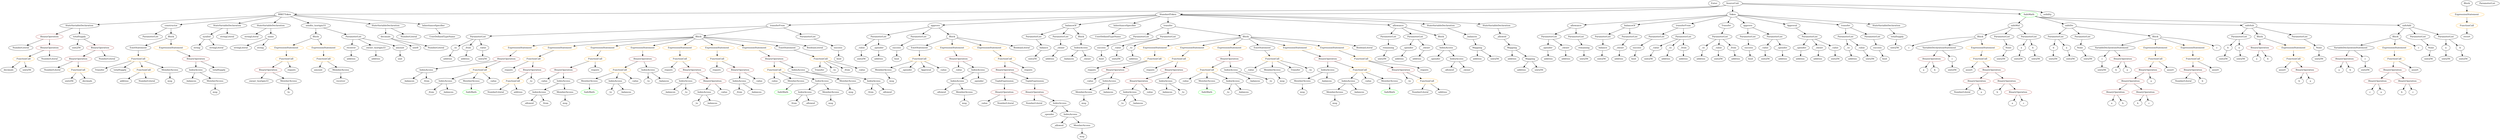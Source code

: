 strict digraph {
	graph [bb="0,0,13675,900"];
	node [label="\N"];
	Enter	[height=0.5,
		pos="9345.1,882",
		width=0.83628];
	IndexAccess_Unnamed_1	[color=black,
		height=0.5,
		label=IndexAccess,
		pos="6131.1,306",
		width=1.6402];
	Identifier__to_1	[color=black,
		height=0.5,
		label=_to,
		pos="6085.1,234",
		width=0.75];
	IndexAccess_Unnamed_1 -> Identifier__to_1	[pos="e,6095.5,250.83 6119.9,288.05 6114.5,279.73 6107.8,269.54 6101.7,260.32"];
	Identifier__balances_1	[color=black,
		height=0.5,
		label=_balances,
		pos="6178.1,234",
		width=1.3214];
	IndexAccess_Unnamed_1 -> Identifier__balances_1	[pos="e,6166.8,251.79 6142.5,288.05 6147.9,279.97 6154.5,270.12 6160.5,261.11"];
	BinaryOperation_Unnamed_35	[color=brown,
		height=0.5,
		label=BinaryOperation,
		pos="1436.1,450",
		width=1.9867];
	Identifier_owner_txorigin33	[color=black,
		height=0.5,
		label=owner_txorigin33,
		pos="1403.1,378",
		width=2.0976];
	BinaryOperation_Unnamed_35 -> Identifier_owner_txorigin33	[pos="e,1411.1,396.1 1427.9,431.7 1424.3,424.07 1420,414.92 1416,406.4"];
	MemberAccess_Unnamed_15	[color=black,
		height=0.5,
		label=MemberAccess,
		pos="1566.1,378",
		width=1.9174];
	BinaryOperation_Unnamed_35 -> MemberAccess_Unnamed_15	[pos="e,1537,394.66 1465.3,433.29 1483.5,423.47 1507.2,410.71 1527,400.03"];
	ElementaryTypeName_bool_1	[color=black,
		height=0.5,
		label=bool,
		pos="8914.1,522",
		width=0.76697];
	FunctionDefinition_transferFrom_1	[color=black,
		height=0.5,
		label=transferFrom,
		pos="3872.1,738",
		width=1.6402];
	ParameterList_Unnamed_22	[color=black,
		height=0.5,
		label=ParameterList,
		pos="2555.1,666",
		width=1.7095];
	FunctionDefinition_transferFrom_1 -> ParameterList_Unnamed_22	[pos="e,2615.4,670.21 3814.2,733.92 3601.2,722.6 2861.1,683.27 2626.8,670.81"];
	Block_Unnamed_5	[color=black,
		height=0.5,
		label=Block,
		pos="3723.1,666",
		width=0.90558];
	FunctionDefinition_transferFrom_1 -> Block_Unnamed_5	[pos="e,3747.4,678.43 3840.8,722.33 3816.5,710.89 3782.7,695.02 3757.6,683.21"];
	ParameterList_Unnamed_23	[color=black,
		height=0.5,
		label=ParameterList,
		pos="4354.1,666",
		width=1.7095];
	FunctionDefinition_transferFrom_1 -> ParameterList_Unnamed_23	[pos="e,4299.8,674.88 3924.6,729.38 4013.1,716.52 4191.8,690.57 4288.4,676.53"];
	VariableDeclaration_decimals	[color=black,
		height=0.5,
		label=decimals,
		pos="2051.1,666",
		width=1.1967];
	ElementaryTypeName_uint8	[color=black,
		height=0.5,
		label=uint8,
		pos="2214.1,594",
		width=0.7947];
	VariableDeclaration_decimals -> ElementaryTypeName_uint8	[pos="e,2191.2,605.32 2080.7,652.63 2106.1,642 2143.6,626.17 2176.1,612 2177.6,611.33 2179.2,610.65 2180.8,609.95"];
	NumberLiteral_Unnamed_6	[color=black,
		height=0.5,
		label=NumberLiteral,
		pos="2324.1,594",
		width=1.765];
	VariableDeclaration_decimals -> NumberLiteral_Unnamed_6	[pos="e,2276.6,606.28 2083.7,653.89 2090.1,651.84 2096.8,649.78 2103.1,648 2111,645.76 2202.9,623.83 2265.6,608.89"];
	FunctionCall_Unnamed_28	[color=orange,
		height=0.5,
		label=FunctionCall,
		pos="744.08,522",
		width=1.6125];
	Identifier_Transfer_2	[color=black,
		height=0.5,
		label=Transfer,
		pos="536.08,450",
		width=1.1689];
	FunctionCall_Unnamed_28 -> Identifier_Transfer_2	[pos="e,568.52,461.92 705.93,508.16 670.06,496.09 616.45,478.05 579.08,465.47"];
	Identifier_totalSupply_1	[color=black,
		height=0.5,
		label=totalSupply,
		pos="649.08,450",
		width=1.4739];
	FunctionCall_Unnamed_28 -> Identifier_totalSupply_1	[pos="e,670.55,466.82 722.52,505.12 709.89,495.81 693.73,483.9 679.78,473.62"];
	FunctionCall_Unnamed_29	[color=orange,
		height=0.5,
		label=FunctionCall,
		pos="778.08,450",
		width=1.6125];
	FunctionCall_Unnamed_28 -> FunctionCall_Unnamed_29	[pos="e,769.77,468.1 752.48,503.7 756.19,496.07 760.64,486.92 764.77,478.4"];
	MemberAccess_Unnamed_18	[color=black,
		height=0.5,
		label=MemberAccess,
		pos="923.08,450",
		width=1.9174];
	FunctionCall_Unnamed_28 -> MemberAccess_Unnamed_18	[pos="e,885.76,465.59 779.02,507.34 806.5,496.59 845.09,481.5 875.41,469.64"];
	FunctionCall_Unnamed_25	[color=orange,
		height=0.5,
		label=FunctionCall,
		pos="1718.1,522",
		width=1.6125];
	Identifier_amount	[color=black,
		height=0.5,
		label=amount,
		pos="1686.1,450",
		width=1.0581];
	FunctionCall_Unnamed_25 -> Identifier_amount	[pos="e,1693.9,468.1 1710.2,503.7 1706.7,496.07 1702.5,486.92 1698.6,478.4"];
	MemberAccess_Unnamed_16	[color=black,
		height=0.5,
		label=MemberAccess,
		pos="1811.1,450",
		width=1.9174];
	FunctionCall_Unnamed_25 -> MemberAccess_Unnamed_16	[pos="e,1789.4,467.31 1739.2,505.12 1751.4,495.94 1766.9,484.23 1780.4,474.06"];
	Identifier_require_2	[color=black,
		height=0.5,
		label=require,
		pos="6291.1,450",
		width=1.0026];
	Identifier_b_1	[color=black,
		height=0.5,
		label=b,
		pos="11030,306",
		width=0.75];
	Parameter_b_2	[color=black,
		height=0.5,
		label=b,
		pos="12199,594",
		width=0.75];
	ElementaryTypeName_uint256_9	[color=black,
		height=0.5,
		label=uint256,
		pos="12186,522",
		width=1.0442];
	Parameter_b_2 -> ElementaryTypeName_uint256_9	[pos="e,12189,540.1 12196,575.7 12194,568.32 12193,559.52 12191,551.25"];
	Identifier_receiver	[color=black,
		height=0.5,
		label=receiver,
		pos="1811.1,378",
		width=1.0996];
	Identifier__from_4	[color=black,
		height=0.5,
		label=_from,
		pos="4689.1,306",
		width=0.93331];
	FunctionDefinition_approve_1	[color=black,
		height=0.5,
		label=approve,
		pos="5090.1,738",
		width=1.1412];
	ParameterList_Unnamed_26	[color=black,
		height=0.5,
		label=ParameterList,
		pos="4786.1,666",
		width=1.7095];
	FunctionDefinition_approve_1 -> ParameterList_Unnamed_26	[pos="e,4833.4,677.9 5054.3,728.76 5002.7,716.87 4906.6,694.76 4844.6,680.47"];
	ParameterList_Unnamed_27	[color=black,
		height=0.5,
		label=ParameterList,
		pos="4998.1,666",
		width=1.7095];
	FunctionDefinition_approve_1 -> ParameterList_Unnamed_27	[pos="e,5019.3,683.13 5070.1,721.81 5057.9,712.53 5042.1,700.48 5028.4,690.05"];
	Block_Unnamed_7	[color=black,
		height=0.5,
		label=Block,
		pos="5182.1,666",
		width=0.90558];
	FunctionDefinition_approve_1 -> Block_Unnamed_7	[pos="e,5163.4,681.21 5110,721.81 5123,711.92 5140.2,698.87 5154.5,687.99"];
	stringLiteral_Unnamed	[color=black,
		height=0.5,
		label=stringLiteral,
		pos="1282.1,594",
		width=1.5016];
	ParameterList_Unnamed_13	[color=black,
		height=0.5,
		label=ParameterList,
		pos="9037.1,666",
		width=1.7095];
	Parameter_success_1	[color=black,
		height=0.5,
		label=success,
		pos="8937.1,594",
		width=1.1135];
	ParameterList_Unnamed_13 -> Parameter_success_1	[pos="e,8958,609.63 9014.4,649.12 9000.4,639.29 8982.2,626.58 8967,615.94"];
	BinaryOperation_Unnamed_21	[color=brown,
		height=0.5,
		label=BinaryOperation,
		pos="7256.1,522",
		width=1.9867];
	IndexAccess_Unnamed_3	[color=black,
		height=0.5,
		label=IndexAccess,
		pos="7256.1,450",
		width=1.6402];
	BinaryOperation_Unnamed_21 -> IndexAccess_Unnamed_3	[pos="e,7256.1,468.1 7256.1,503.7 7256.1,496.41 7256.1,487.73 7256.1,479.54"];
	FunctionCall_Unnamed_9	[color=orange,
		height=0.5,
		label=FunctionCall,
		pos="7440.1,450",
		width=1.6125];
	BinaryOperation_Unnamed_21 -> FunctionCall_Unnamed_9	[pos="e,7404.5,464.54 7294.2,506.5 7323.2,495.46 7363.2,480.23 7394,468.52"];
	FunctionCall_Unnamed_17	[color=orange,
		height=0.5,
		label=FunctionCall,
		pos="3268.1,450",
		width=1.6125];
	MemberAccess_Unnamed_7	[color=black,
		height=0.5,
		label=MemberAccess,
		pos="3093.1,378",
		width=1.9174];
	FunctionCall_Unnamed_17 -> MemberAccess_Unnamed_7	[pos="e,3129.7,393.65 3233.5,435.17 3206.8,424.49 3169.6,409.59 3140.1,397.83"];
	IndexAccess_Unnamed_13	[color=black,
		height=0.5,
		label=IndexAccess,
		pos="3239.1,378",
		width=1.6402];
	FunctionCall_Unnamed_17 -> IndexAccess_Unnamed_13	[pos="e,3246.2,396.1 3260.9,431.7 3257.8,424.15 3254,415.12 3250.5,406.68"];
	Identifier__value_8	[color=black,
		height=0.5,
		label=_value,
		pos="3351.1,378",
		width=0.96103];
	FunctionCall_Unnamed_17 -> Identifier__value_8	[pos="e,3333.4,393.95 3287.3,432.76 3298.4,423.43 3312.5,411.57 3324.6,401.36"];
	ElementaryTypeName_address_1	[color=black,
		height=0.5,
		label=address,
		pos="10126,522",
		width=1.0996];
	Parameter__to_3	[color=black,
		height=0.5,
		label=_to,
		pos="2433.1,594",
		width=0.75];
	ElementaryTypeName_address_17	[color=black,
		height=0.5,
		label=address,
		pos="2406.1,522",
		width=1.0996];
	Parameter__to_3 -> ElementaryTypeName_address_17	[pos="e,2412.6,539.79 2426.5,576.05 2423.6,568.32 2419.9,558.96 2416.6,550.27"];
	ParameterList_Unnamed_25	[color=black,
		height=0.5,
		label=ParameterList,
		pos="5627.1,666",
		width=1.7095];
	Parameter_balance_1	[color=black,
		height=0.5,
		label=balance,
		pos="5669.1,594",
		width=1.0719];
	ParameterList_Unnamed_25 -> Parameter_balance_1	[pos="e,5659,611.79 5637.2,648.05 5642,640.06 5647.9,630.33 5653.2,621.4"];
	Block_Unnamed_9	[color=black,
		height=0.5,
		label=Block,
		pos="13501,882",
		width=0.90558];
	ExpressionStatement_Unnamed_19	[color=orange,
		height=0.5,
		label=ExpressionStatement,
		pos="13501,810",
		width=2.458];
	Block_Unnamed_9 -> ExpressionStatement_Unnamed_19	[pos="e,13501,828.1 13501,863.7 13501,856.41 13501,847.73 13501,839.54"];
	UserDefinedTypeName_Unnamed	[color=black,
		height=0.5,
		label=UserDefinedTypeName,
		pos="6029.1,666",
		width=2.7214];
	StateVariableDeclaration_Unnamed_6	[color=black,
		height=0.5,
		label=StateVariableDeclaration,
		pos="463.08,738",
		width=2.8184];
	BinaryOperation_Unnamed_38	[color=brown,
		height=0.5,
		label=BinaryOperation,
		pos="265.08,666",
		width=1.9867];
	StateVariableDeclaration_Unnamed_6 -> BinaryOperation_Unnamed_38	[pos="e,305.53,681.3 419.14,721.46 388.63,710.68 347.91,696.28 315.99,685"];
	VariableDeclaration_totalSupply_1	[color=black,
		height=0.5,
		label=totalSupply,
		pos="463.08,666",
		width=1.4739];
	StateVariableDeclaration_Unnamed_6 -> VariableDeclaration_totalSupply_1	[pos="e,463.08,684.1 463.08,719.7 463.08,712.41 463.08,703.73 463.08,695.54"];
	FunctionCall_Unnamed_23	[color=orange,
		height=0.5,
		label=FunctionCall,
		pos="13501,738",
		width=1.6125];
	ExpressionStatement_Unnamed_19 -> FunctionCall_Unnamed_23	[pos="e,13501,756.1 13501,791.7 13501,784.41 13501,775.73 13501,767.54"];
	FunctionCall_Unnamed_22	[color=orange,
		height=0.5,
		label=FunctionCall,
		pos="5011.1,522",
		width=1.6125];
	MemberAccess_Unnamed_14	[color=black,
		height=0.5,
		label=MemberAccess,
		pos="4774.1,450",
		width=1.9174];
	FunctionCall_Unnamed_22 -> MemberAccess_Unnamed_14	[pos="e,4818.6,464.15 4970.1,508.89 4931.2,497.4 4872.5,480.07 4829.5,467.36"];
	Identifier__spender_2	[color=black,
		height=0.5,
		label=_spender,
		pos="4906.1,450",
		width=1.2521];
	FunctionCall_Unnamed_22 -> Identifier__spender_2	[pos="e,4928.4,465.86 4987.3,505.12 4972.6,495.36 4953.7,482.75 4937.8,472.16"];
	Identifier_Approval	[color=black,
		height=0.5,
		label=Approval,
		pos="5015.1,450",
		width=1.266];
	FunctionCall_Unnamed_22 -> Identifier_Approval	[pos="e,5014.1,468.1 5012.1,503.7 5012.5,496.41 5013,487.73 5013.4,479.54"];
	Identifier__value_14	[color=black,
		height=0.5,
		label=_value,
		pos="5113.1,450",
		width=0.96103];
	FunctionCall_Unnamed_22 -> Identifier__value_14	[pos="e,5092.8,464.93 5034.2,505.12 5048.8,495.09 5067.8,482.06 5083.5,471.29"];
	ExpressionStatement_Unnamed_6	[color=orange,
		height=0.5,
		label=ExpressionStatement,
		pos="6303.1,594",
		width=2.458];
	FunctionCall_Unnamed_7	[color=orange,
		height=0.5,
		label=FunctionCall,
		pos="6291.1,522",
		width=1.6125];
	ExpressionStatement_Unnamed_6 -> FunctionCall_Unnamed_7	[pos="e,6294,540.1 6300.1,575.7 6298.8,568.32 6297.3,559.52 6295.9,551.25"];
	BinaryOperation_Unnamed_8	[color=brown,
		height=0.5,
		label=BinaryOperation,
		pos="11667,378",
		width=1.9867];
	BinaryOperation_Unnamed_10	[color=brown,
		height=0.5,
		label=BinaryOperation,
		pos="11586,306",
		width=1.9867];
	BinaryOperation_Unnamed_8 -> BinaryOperation_Unnamed_10	[pos="e,11605,323.71 11648,360.41 11638,351.67 11625,340.79 11614,331.13"];
	BinaryOperation_Unnamed_9	[color=brown,
		height=0.5,
		label=BinaryOperation,
		pos="11747,306",
		width=1.9867];
	BinaryOperation_Unnamed_8 -> BinaryOperation_Unnamed_9	[pos="e,11728,323.71 11686,360.41 11696,351.67 11708,340.79 11720,331.13"];
	Identifier__to_9	[color=black,
		height=0.5,
		label=_to,
		pos="3431.1,378",
		width=0.75];
	Identifier__balances_9	[color=black,
		height=0.5,
		label=_balances,
		pos="3554.1,306",
		width=1.3214];
	IndexAccess_Unnamed_19	[color=black,
		height=0.5,
		label=IndexAccess,
		pos="4317.1,306",
		width=1.6402];
	Identifier__from_5	[color=black,
		height=0.5,
		label=_from,
		pos="4249.1,234",
		width=0.93331];
	IndexAccess_Unnamed_19 -> Identifier__from_5	[pos="e,4264.1,250.51 4301,288.41 4292.3,279.53 4281.6,268.44 4272.1,258.67"];
	Identifier__allowed_2	[color=black,
		height=0.5,
		label=_allowed,
		pos="4345.1,234",
		width=1.2244];
	IndexAccess_Unnamed_19 -> Identifier__allowed_2	[pos="e,4338.2,252.1 4324,287.7 4327,280.15 4330.6,271.12 4334,262.68"];
	Identifier_a_5	[color=black,
		height=0.5,
		label=a,
		pos="11554,234",
		width=0.75];
	BinaryOperation_Unnamed_10 -> Identifier_a_5	[pos="e,11562,251.62 11578,287.7 11575,279.95 11570,270.64 11566,262.02"];
	Identifier_b_5	[color=black,
		height=0.5,
		label=b,
		pos="11626,234",
		width=0.75];
	BinaryOperation_Unnamed_10 -> Identifier_b_5	[pos="e,11617,251.14 11596,287.7 11601,279.67 11606,269.95 11611,261.05"];
	ElementaryTypeName_address_23	[color=black,
		height=0.5,
		label=address,
		pos="1864.1,522",
		width=1.0996];
	Parameter_success_3	[color=black,
		height=0.5,
		label=success,
		pos="5997.1,594",
		width=1.1135];
	ElementaryTypeName_bool_3	[color=black,
		height=0.5,
		label=bool,
		pos="5997.1,522",
		width=0.76697];
	Parameter_success_3 -> ElementaryTypeName_bool_3	[pos="e,5997.1,540.1 5997.1,575.7 5997.1,568.41 5997.1,559.73 5997.1,551.54"];
	Block_Unnamed_3	[color=black,
		height=0.5,
		label=Block,
		pos="13107,666",
		width=0.90558];
	VariableDeclarationStatement_Unnamed_2	[color=black,
		height=0.5,
		label=VariableDeclarationStatement,
		pos="12871,594",
		width=3.3174];
	Block_Unnamed_3 -> VariableDeclarationStatement_Unnamed_2	[pos="e,12924,610.58 13079,656.7 13044,646.2 12982,627.82 12935,613.85"];
	ExpressionStatement_Unnamed_4	[color=orange,
		height=0.5,
		label=ExpressionStatement,
		pos="13097,594",
		width=2.458];
	Block_Unnamed_3 -> ExpressionStatement_Unnamed_4	[pos="e,13100,612.1 13105,647.7 13104,640.32 13102,631.52 13101,623.25"];
	Identifier_c_6	[color=black,
		height=0.5,
		label=c,
		pos="13230,594",
		width=0.75];
	Block_Unnamed_3 -> Identifier_c_6	[pos="e,13210,606.42 13129,652.32 13149,641.03 13178,624.42 13200,611.98"];
	Parameter_None_3	[color=black,
		height=0.5,
		label=None,
		pos="13306,594",
		width=0.85014];
	ElementaryTypeName_uint256_13	[color=black,
		height=0.5,
		label=uint256,
		pos="13297,522",
		width=1.0442];
	Parameter_None_3 -> ElementaryTypeName_uint256_13	[pos="e,13299,540.1 13304,575.7 13303,568.32 13302,559.52 13301,551.25"];
	VariableDeclaration__balances	[color=black,
		height=0.5,
		label=_balances,
		pos="8000.1,666",
		width=1.3214];
	Mapping_Unnamed	[color=black,
		height=0.5,
		label=Mapping,
		pos="8053.1,594",
		width=1.2105];
	VariableDeclaration__balances -> Mapping_Unnamed	[pos="e,8040.6,611.47 8012.6,648.41 8019,640.04 8026.8,629.71 8033.9,620.37"];
	ParameterList_Unnamed_2	[color=black,
		height=0.5,
		label=ParameterList,
		pos="11271,666",
		width=1.7095];
	Parameter_b_1	[color=black,
		height=0.5,
		label=b,
		pos="11250,594",
		width=0.75];
	ParameterList_Unnamed_2 -> Parameter_b_1	[pos="e,11255,612.1 11266,647.7 11264,640.24 11261,631.32 11258,622.97"];
	Parameter_a_1	[color=black,
		height=0.5,
		label=a,
		pos="11327,594",
		width=0.75];
	ParameterList_Unnamed_2 -> Parameter_a_1	[pos="e,11315,610.36 11285,648.05 11292,639.44 11300,628.81 11308,619.33"];
	ElementaryTypeName_uint256_14	[color=black,
		height=0.5,
		label=uint256,
		pos="12953,450",
		width=1.0442];
	BinaryOperation_Unnamed_14	[color=brown,
		height=0.5,
		label=BinaryOperation,
		pos="13091,450",
		width=1.9867];
	BinaryOperation_Unnamed_15	[color=brown,
		height=0.5,
		label=BinaryOperation,
		pos="13010,378",
		width=1.9867];
	BinaryOperation_Unnamed_14 -> BinaryOperation_Unnamed_15	[pos="e,13029,395.71 13072,432.41 13062,423.67 13049,412.79 13038,403.13"];
	BinaryOperation_Unnamed_16	[color=brown,
		height=0.5,
		label=BinaryOperation,
		pos="13171,378",
		width=1.9867];
	BinaryOperation_Unnamed_14 -> BinaryOperation_Unnamed_16	[pos="e,13152,395.71 13110,432.41 13120,423.67 13132,412.79 13144,403.13"];
	Identifier_SafeMath_2	[color=green,
		height=0.5,
		label=SafeMath,
		pos="3093.1,306",
		width=1.2798];
	MemberAccess_Unnamed_7 -> Identifier_SafeMath_2	[pos="e,3093.1,324.1 3093.1,359.7 3093.1,352.41 3093.1,343.73 3093.1,335.54"];
	NumberLiteral_Unnamed_1	[color=black,
		height=0.5,
		label=NumberLiteral,
		pos="11960,378",
		width=1.765];
	Identifier_msg	[color=black,
		height=0.5,
		label=msg,
		pos="5871.1,234",
		width=0.75];
	ElementaryTypeName_string	[color=black,
		height=0.5,
		label=string,
		pos="1385.1,594",
		width=0.864];
	NumberLiteral_Unnamed	[color=black,
		height=0.5,
		label=NumberLiteral,
		pos="10805,306",
		width=1.765];
	ElementaryTypeName_uint256_20	[color=black,
		height=0.5,
		label=uint256,
		pos="8641.1,522",
		width=1.0442];
	BinaryOperation_Unnamed_13	[color=brown,
		height=0.5,
		label=BinaryOperation,
		pos="12836,522",
		width=1.9867];
	VariableDeclarationStatement_Unnamed_2 -> BinaryOperation_Unnamed_13	[pos="e,12845,540.1 12862,575.7 12859,568.07 12854,558.92 12850,550.4"];
	VariableDeclaration_c_2	[color=black,
		height=0.5,
		label=c,
		pos="12953,522",
		width=0.75];
	VariableDeclarationStatement_Unnamed_2 -> VariableDeclaration_c_2	[pos="e,12937,536.74 12891,576.05 12902,566.45 12916,554.34 12928,544.12"];
	Parameter__value_1	[color=black,
		height=0.5,
		label=_value,
		pos="9030.1,594",
		width=0.96103];
	ElementaryTypeName_uint256_18	[color=black,
		height=0.5,
		label=uint256,
		pos="8997.1,522",
		width=1.0442];
	Parameter__value_1 -> ElementaryTypeName_uint256_18	[pos="e,9005,539.79 9022.1,576.05 9018.4,568.23 9013.9,558.75 9009.8,549.98"];
	ElementaryTypeName_bool_4	[color=black,
		height=0.5,
		label=bool,
		pos="4548.1,522",
		width=0.76697];
	FunctionCall_Unnamed_8	[color=orange,
		height=0.5,
		label=FunctionCall,
		pos="6425.1,522",
		width=1.6125];
	FunctionCall_Unnamed_8 -> Identifier_require_2	[pos="e,6315.3,463.65 6396.3,505.98 6375.5,495.09 6347.2,480.32 6325.2,468.83"];
	BinaryOperation_Unnamed_19	[color=brown,
		height=0.5,
		label=BinaryOperation,
		pos="6417.1,450",
		width=1.9867];
	FunctionCall_Unnamed_8 -> BinaryOperation_Unnamed_19	[pos="e,6419,468.1 6423.1,503.7 6422.3,496.41 6421.3,487.73 6420.3,479.54"];
	ParameterList_Unnamed_21	[color=black,
		height=0.5,
		label=ParameterList,
		pos="6207.1,666",
		width=1.7095];
	ParameterList_Unnamed_21 -> Parameter_success_3	[pos="e,6028.2,605.87 6167,652 6134.4,641.38 6087.2,625.9 6046.1,612 6043.7,611.2 6041.3,610.38 6038.9,609.55"];
	FunctionDefinition_balanceOf_1	[color=black,
		height=0.5,
		label=balanceOf,
		pos="5824.1,738",
		width=1.3491];
	FunctionDefinition_balanceOf_1 -> ParameterList_Unnamed_25	[pos="e,5665,680.49 5789.8,724.81 5758.2,713.59 5711,696.84 5675.6,684.25"];
	ParameterList_Unnamed_24	[color=black,
		height=0.5,
		label=ParameterList,
		pos="5768.1,666",
		width=1.7095];
	FunctionDefinition_balanceOf_1 -> ParameterList_Unnamed_24	[pos="e,5781.6,683.96 5810.8,720.41 5804.2,712.16 5796.1,702.01 5788.7,692.78"];
	Block_Unnamed_6	[color=black,
		height=0.5,
		label=Block,
		pos="5880.1,666",
		width=0.90558];
	FunctionDefinition_balanceOf_1 -> Block_Unnamed_6	[pos="e,5867.3,682.99 5837.4,720.41 5844.1,711.92 5852.6,701.41 5860.1,691.96"];
	ParameterList_Unnamed_4	[color=black,
		height=0.5,
		label=ParameterList,
		pos="12271,666",
		width=1.7095];
	ParameterList_Unnamed_4 -> Parameter_b_2	[pos="e,12214,609.11 12254,648.41 12244,639.06 12232,627.26 12222,617.13"];
	Parameter_a_2	[color=black,
		height=0.5,
		label=a,
		pos="12271,594",
		width=0.75];
	ParameterList_Unnamed_4 -> Parameter_a_2	[pos="e,12271,612.1 12271,647.7 12271,640.41 12271,631.73 12271,623.54"];
	ParameterList_Unnamed_7	[color=black,
		height=0.5,
		label=ParameterList,
		pos="13229,666",
		width=1.7095];
	ParameterList_Unnamed_7 -> Parameter_None_3	[pos="e,13290,609.57 13247,648.41 13258,639.1 13270,627.35 13282,617.24"];
	ElementaryTypeName_address_3	[color=black,
		height=0.5,
		label=address,
		pos="9092.1,522",
		width=1.0996];
	ExpressionStatement_Unnamed_15	[color=orange,
		height=0.5,
		label=ExpressionStatement,
		pos="2792.1,594",
		width=2.458];
	BinaryOperation_Unnamed_29	[color=brown,
		height=0.5,
		label=BinaryOperation,
		pos="2725.1,522",
		width=1.9867];
	ExpressionStatement_Unnamed_15 -> BinaryOperation_Unnamed_29	[pos="e,2741.1,539.79 2775.9,576.05 2767.8,567.63 2757.9,557.28 2749,547.97"];
	Identifier__value	[color=black,
		height=0.5,
		label=_value,
		pos="5904.1,378",
		width=0.96103];
	Parameter_success	[color=black,
		height=0.5,
		label=success,
		pos="10289,594",
		width=1.1135];
	ElementaryTypeName_bool	[color=black,
		height=0.5,
		label=bool,
		pos="10304,522",
		width=0.76697];
	Parameter_success -> ElementaryTypeName_bool	[pos="e,10300,540.1 10293,575.7 10294,568.32 10296,559.52 10298,551.25"];
	FunctionCall_Unnamed_10	[color=orange,
		height=0.5,
		label=FunctionCall,
		pos="6567.1,450",
		width=1.6125];
	Identifier__value_3	[color=black,
		height=0.5,
		label=_value,
		pos="6445.1,378",
		width=0.96103];
	FunctionCall_Unnamed_10 -> Identifier__value_3	[pos="e,6467.7,391.98 6540.3,433.64 6521.8,423.01 6497.1,408.82 6477.4,397.56"];
	MemberAccess_Unnamed_4	[color=black,
		height=0.5,
		label=MemberAccess,
		pos="6567.1,378",
		width=1.9174];
	FunctionCall_Unnamed_10 -> MemberAccess_Unnamed_4	[pos="e,6567.1,396.1 6567.1,431.7 6567.1,424.41 6567.1,415.73 6567.1,407.54"];
	IndexAccess_Unnamed_6	[color=black,
		height=0.5,
		label=IndexAccess,
		pos="6713.1,378",
		width=1.6402];
	FunctionCall_Unnamed_10 -> IndexAccess_Unnamed_6	[pos="e,6682.3,393.78 6597.7,434.33 6619.3,423.95 6648.6,409.94 6672.2,398.61"];
	Identifier_c_1	[color=black,
		height=0.5,
		label=c,
		pos="10468,594",
		width=0.75];
	ExpressionStatement_Unnamed_7	[color=orange,
		height=0.5,
		label=ExpressionStatement,
		pos="6498.1,594",
		width=2.458];
	ExpressionStatement_Unnamed_7 -> FunctionCall_Unnamed_8	[pos="e,6442.1,539.31 6480.4,576.05 6471.4,567.42 6460.3,556.76 6450.4,547.27"];
	FunctionCall_Unnamed_15	[color=orange,
		height=0.5,
		label=FunctionCall,
		pos="3093.1,522",
		width=1.6125];
	BinaryOperation_Unnamed_25	[color=brown,
		height=0.5,
		label=BinaryOperation,
		pos="2947.1,450",
		width=1.9867];
	FunctionCall_Unnamed_15 -> BinaryOperation_Unnamed_25	[pos="e,2979.4,466.5 3062.5,506.33 3041.4,496.21 3013,482.62 2989.7,471.45"];
	Identifier_require_5	[color=black,
		height=0.5,
		label=require,
		pos="3093.1,450",
		width=1.0026];
	FunctionCall_Unnamed_15 -> Identifier_require_5	[pos="e,3093.1,468.1 3093.1,503.7 3093.1,496.41 3093.1,487.73 3093.1,479.54"];
	ContractDefinition_BRKTToken	[color=black,
		height=0.5,
		label=BRKTToken,
		pos="1516.1,810",
		width=1.6541];
	ContractDefinition_BRKTToken -> StateVariableDeclaration_Unnamed_6	[pos="e,556.81,745.23 1458.3,805.16 1288.3,793.86 787.37,760.56 568,745.97"];
	FunctionDefinition_constructor	[color=black,
		height=0.5,
		label=constructor,
		pos="915.08,738",
		width=1.4877];
	ContractDefinition_BRKTToken -> FunctionDefinition_constructor	[pos="e,964.98,744.81 1461.2,802.6 1348.8,789.52 1093.6,759.8 976.24,746.12"];
	StateVariableDeclaration_Unnamed_5	[color=black,
		height=0.5,
		label=StateVariableDeclaration,
		pos="1214.1,738",
		width=2.8184];
	ContractDefinition_BRKTToken -> StateVariableDeclaration_Unnamed_5	[pos="e,1274.1,752.9 1469.9,798.29 1420.7,786.89 1342.2,768.71 1285.2,755.48"];
	StateVariableDeclaration_Unnamed_3	[color=black,
		height=0.5,
		label=StateVariableDeclaration,
		pos="1442.1,738",
		width=2.8184];
	ContractDefinition_BRKTToken -> StateVariableDeclaration_Unnamed_3	[pos="e,1460.3,756.2 1498.5,792.41 1489.5,783.88 1478.4,773.32 1468.3,763.84"];
	FunctionDefinition_sendto_txorigin33	[color=black,
		height=0.5,
		label=sendto_txorigin33,
		pos="1679.1,738",
		width=2.1531];
	ContractDefinition_BRKTToken -> FunctionDefinition_sendto_txorigin33	[pos="e,1643.2,754.41 1549.5,794.67 1573.4,784.37 1606.1,770.34 1632.6,758.95"];
	StateVariableDeclaration_Unnamed_4	[color=black,
		height=0.5,
		label=StateVariableDeclaration,
		pos="2051.1,738",
		width=2.8184];
	ContractDefinition_BRKTToken -> StateVariableDeclaration_Unnamed_4	[pos="e,1971.5,749.42 1569.8,801.97 1661.3,790 1848.1,765.55 1960.2,750.89"];
	InheritanceSpecifier_Unnamed_1	[color=black,
		height=0.5,
		label=InheritanceSpecifier,
		pos="2305.1,738",
		width=2.3333];
	ContractDefinition_BRKTToken -> InheritanceSpecifier_Unnamed_1	[pos="e,2234.1,747.89 1573.5,804.97 1686.3,796.9 1944.5,777.68 2161.1,756 2181.1,754 2202.6,751.6 2222.7,749.23"];
	ElementaryTypeName_uint256_2	[color=black,
		height=0.5,
		label=uint256,
		pos="10970,522",
		width=1.0442];
	VariableDeclarationStatement_Unnamed	[color=black,
		height=0.5,
		label=VariableDeclarationStatement,
		pos="10632,594",
		width=3.3174];
	BinaryOperation_Unnamed	[color=brown,
		height=0.5,
		label=BinaryOperation,
		pos="10582,522",
		width=1.9867];
	VariableDeclarationStatement_Unnamed -> BinaryOperation_Unnamed	[pos="e,10594,540.1 10620,575.7 10614,567.73 10607,558.1 10601,549.26"];
	VariableDeclaration_c	[color=black,
		height=0.5,
		label=c,
		pos="10699,522",
		width=0.75];
	VariableDeclarationStatement_Unnamed -> VariableDeclaration_c	[pos="e,10685,537.74 10649,575.7 10657,566.68 10668,555.53 10677,545.82"];
	ExpressionStatement_Unnamed_9	[color=orange,
		height=0.5,
		label=ExpressionStatement,
		pos="6693.1,594",
		width=2.458];
	BinaryOperation_Unnamed_22	[color=brown,
		height=0.5,
		label=BinaryOperation,
		pos="6693.1,522",
		width=1.9867];
	ExpressionStatement_Unnamed_9 -> BinaryOperation_Unnamed_22	[pos="e,6693.1,540.1 6693.1,575.7 6693.1,568.41 6693.1,559.73 6693.1,551.54"];
	ParameterList_Unnamed_3	[color=black,
		height=0.5,
		label=ParameterList,
		pos="11412,666",
		width=1.7095];
	Parameter_None_1	[color=black,
		height=0.5,
		label=None,
		pos="11405,594",
		width=0.85014];
	ParameterList_Unnamed_3 -> Parameter_None_1	[pos="e,11407,612.1 11410,647.7 11410,640.41 11409,631.73 11408,623.54"];
	FunctionDefinition_safeMul	[color=black,
		height=0.5,
		label=safeMul,
		pos="11059,738",
		width=1.1135];
	Block_Unnamed	[color=black,
		height=0.5,
		label=Block,
		pos="10745,666",
		width=0.90558];
	FunctionDefinition_safeMul -> Block_Unnamed	[pos="e,10775,673.62 11024,729.11 10965,716.01 10848,689.88 10786,676.05"];
	ParameterList_Unnamed_1	[color=black,
		height=0.5,
		label=ParameterList,
		pos="10989,666",
		width=1.7095];
	FunctionDefinition_safeMul -> ParameterList_Unnamed_1	[pos="e,11006,683.8 11043,721.12 11034,712.42 11024,701.45 11014,691.66"];
	ParameterList_Unnamed	[color=black,
		height=0.5,
		label=ParameterList,
		pos="11130,666",
		width=1.7095];
	FunctionDefinition_safeMul -> ParameterList_Unnamed	[pos="e,11114,683.31 11075,721.12 11084,712.29 11095,701.13 11105,691.24"];
	FunctionCall_Unnamed_2	[color=orange,
		height=0.5,
		label=FunctionCall,
		pos="11799,522",
		width=1.6125];
	BinaryOperation_Unnamed_7	[color=brown,
		height=0.5,
		label=BinaryOperation,
		pos="11771,450",
		width=1.9867];
	FunctionCall_Unnamed_2 -> BinaryOperation_Unnamed_7	[pos="e,11778,468.1 11792,503.7 11789,496.15 11786,487.12 11782,478.68"];
	Identifier_assert_2	[color=black,
		height=0.5,
		label=assert,
		pos="11893,450",
		width=0.89172];
	FunctionCall_Unnamed_2 -> Identifier_assert_2	[pos="e,11874,464.93 11820,505.12 11834,495.19 11851,482.3 11865,471.6"];
	Identifier_a_2	[color=black,
		height=0.5,
		label=a,
		pos="11111,234",
		width=0.75];
	IndexAccess_Unnamed_4	[color=black,
		height=0.5,
		label=IndexAccess,
		pos="7377.1,378",
		width=1.6402];
	MemberAccess_Unnamed_3	[color=black,
		height=0.5,
		label=MemberAccess,
		pos="7303.1,306",
		width=1.9174];
	IndexAccess_Unnamed_4 -> MemberAccess_Unnamed_3	[pos="e,7320.7,323.71 7359.5,360.41 7350.4,351.76 7339,341 7328.9,331.42"];
	Identifier__balances_4	[color=black,
		height=0.5,
		label=_balances,
		pos="7438.1,306",
		width=1.3214];
	IndexAccess_Unnamed_4 -> Identifier__balances_4	[pos="e,7423.7,323.47 7391.5,360.41 7398.9,351.95 7408,341.49 7416.2,332.08"];
	Identifier_require_3	[color=black,
		height=0.5,
		label=require,
		pos="2645.1,450",
		width=1.0026];
	Identifier_Transfer_1	[color=black,
		height=0.5,
		label=Transfer,
		pos="4400.1,450",
		width=1.1689];
	ParameterList_Unnamed_29	[color=black,
		height=0.5,
		label=ParameterList,
		pos="7529.1,666",
		width=1.7095];
	Parameter_remaining_1	[color=black,
		height=0.5,
		label=remaining,
		pos="7529.1,594",
		width=1.2798];
	ParameterList_Unnamed_29 -> Parameter_remaining_1	[pos="e,7529.1,612.1 7529.1,647.7 7529.1,640.41 7529.1,631.73 7529.1,623.54"];
	ParameterList_Unnamed_32	[color=black,
		height=0.5,
		label=ParameterList,
		pos="803.08,666",
		width=1.7095];
	FunctionDefinition_constructor -> ParameterList_Unnamed_32	[pos="e,828.38,682.81 890.5,721.64 875.11,712.02 855.03,699.47 838,688.82"];
	Block_Unnamed_11	[color=black,
		height=0.5,
		label=Block,
		pos="915.08,666",
		width=0.90558];
	FunctionDefinition_constructor -> Block_Unnamed_11	[pos="e,915.08,684.1 915.08,719.7 915.08,712.41 915.08,703.73 915.08,695.54"];
	Identifier__spender	[color=black,
		height=0.5,
		label=_spender,
		pos="5695.1,162",
		width=1.2521];
	Block_Unnamed_10	[color=black,
		height=0.5,
		label=Block,
		pos="1679.1,666",
		width=0.90558];
	ExpressionStatement_Unnamed_20	[color=orange,
		height=0.5,
		label=ExpressionStatement,
		pos="1523.1,594",
		width=2.458];
	Block_Unnamed_10 -> ExpressionStatement_Unnamed_20	[pos="e,1558.4,610.86 1654.4,653.91 1631.4,643.62 1596.7,628.05 1568.8,615.5"];
	ExpressionStatement_Unnamed_21	[color=orange,
		height=0.5,
		label=ExpressionStatement,
		pos="1718.1,594",
		width=2.458];
	Block_Unnamed_10 -> ExpressionStatement_Unnamed_21	[pos="e,1708.6,611.96 1688.3,648.41 1692.7,640.51 1698.1,630.85 1703.1,621.94"];
	FunctionCall_Unnamed_19	[color=orange,
		height=0.5,
		label=FunctionCall,
		pos="4146.1,450",
		width=1.6125];
	Identifier__value_10	[color=black,
		height=0.5,
		label=_value,
		pos="4146.1,378",
		width=0.96103];
	FunctionCall_Unnamed_19 -> Identifier__value_10	[pos="e,4146.1,396.1 4146.1,431.7 4146.1,424.41 4146.1,415.73 4146.1,407.54"];
	MemberAccess_Unnamed_10	[color=black,
		height=0.5,
		label=MemberAccess,
		pos="4268.1,378",
		width=1.9174];
	FunctionCall_Unnamed_19 -> MemberAccess_Unnamed_10	[pos="e,4240.5,394.81 4172.9,433.64 4189.8,423.93 4211.9,411.23 4230.6,400.52"];
	IndexAccess_Unnamed_18	[color=black,
		height=0.5,
		label=IndexAccess,
		pos="4414.1,378",
		width=1.6402];
	FunctionCall_Unnamed_19 -> IndexAccess_Unnamed_18	[pos="e,4370.3,390.42 4189.4,437.68 4235.7,425.59 4309.1,406.41 4359.4,393.29"];
	VariableDeclaration_symbol	[color=black,
		height=0.5,
		label=symbol,
		pos="1104.1,666",
		width=1.0581];
	ElementaryTypeName_string_1	[color=black,
		height=0.5,
		label=string,
		pos="1053.1,594",
		width=0.864];
	VariableDeclaration_symbol -> ElementaryTypeName_string_1	[pos="e,1064.8,611.15 1092.3,648.76 1086.1,640.28 1078.4,629.71 1071.4,620.2"];
	stringLiteral_Unnamed_2	[color=black,
		height=0.5,
		label=stringLiteral,
		pos="1156.1,594",
		width=1.5016];
	VariableDeclaration_symbol -> stringLiteral_Unnamed_2	[pos="e,1143.7,611.63 1116.1,648.76 1122.4,640.4 1130.1,630.02 1137.1,620.61"];
	FunctionCall_Unnamed_27	[color=orange,
		height=0.5,
		label=FunctionCall,
		pos="125.08,522",
		width=1.6125];
	Identifier_decimals_1	[color=black,
		height=0.5,
		label=decimals,
		pos="43.08,450",
		width=1.1967];
	FunctionCall_Unnamed_27 -> Identifier_decimals_1	[pos="e,61.431,466.67 106.06,504.76 95.354,495.62 81.807,484.06 70.023,474"];
	ElementaryTypeName_uint256_32	[color=black,
		height=0.5,
		label=uint256,
		pos="142.08,450",
		width=1.0442];
	FunctionCall_Unnamed_27 -> ElementaryTypeName_uint256_32	[pos="e,137.93,468.1 129.28,503.7 131.07,496.32 133.21,487.52 135.22,479.25"];
	VariableDeclarationStatement_Unnamed_1	[color=black,
		height=0.5,
		label=VariableDeclarationStatement,
		pos="11573,594",
		width=3.3174];
	VariableDeclaration_c_1	[color=black,
		height=0.5,
		label=c,
		pos="11518,522",
		width=0.75];
	VariableDeclarationStatement_Unnamed_1 -> VariableDeclaration_c_1	[pos="e,11530,538.2 11559,575.7 11553,567.07 11544,556.5 11537,547.1"];
	BinaryOperation_Unnamed_6	[color=brown,
		height=0.5,
		label=BinaryOperation,
		pos="11635,522",
		width=1.9867];
	VariableDeclarationStatement_Unnamed_1 -> BinaryOperation_Unnamed_6	[pos="e,11620,539.62 11588,575.7 11596,567.35 11605,557.18 11613,548.02"];
	Identifier_assert_4	[color=black,
		height=0.5,
		label=assert,
		pos="13213,450",
		width=0.89172];
	Identifier__allowed_4	[color=black,
		height=0.5,
		label=_allowed,
		pos="5100.1,306",
		width=1.2244];
	BinaryOperation_Unnamed_40	[color=brown,
		height=0.5,
		label=BinaryOperation,
		pos="1069.1,522",
		width=1.9867];
	IndexAccess_Unnamed_27	[color=black,
		height=0.5,
		label=IndexAccess,
		pos="1069.1,450",
		width=1.6402];
	BinaryOperation_Unnamed_40 -> IndexAccess_Unnamed_27	[pos="e,1069.1,468.1 1069.1,503.7 1069.1,496.41 1069.1,487.73 1069.1,479.54"];
	Identifier_totalSupply	[color=black,
		height=0.5,
		label=totalSupply,
		pos="1199.1,450",
		width=1.4739];
	BinaryOperation_Unnamed_40 -> Identifier_totalSupply	[pos="e,1171.8,465.7 1098.3,505.29 1117,495.2 1141.5,482 1161.7,471.14"];
	EmitStatement_Unnamed_3	[color=black,
		height=0.5,
		label=EmitStatement,
		pos="744.08,594",
		width=1.7788];
	EmitStatement_Unnamed_3 -> FunctionCall_Unnamed_28	[pos="e,744.08,540.1 744.08,575.7 744.08,568.41 744.08,559.73 744.08,551.54"];
	Identifier_msg_9	[color=black,
		height=0.5,
		label=msg,
		pos="4810.1,378",
		width=0.75];
	MemberAccess_Unnamed_14 -> Identifier_msg_9	[pos="e,4801.8,395.14 4783,431.7 4787.1,423.75 4792,414.16 4796.5,405.34"];
	Identifier_a_1	[color=black,
		height=0.5,
		label=a,
		pos="10914,306",
		width=0.75];
	ParameterList_Unnamed_22 -> Parameter__to_3	[pos="e,2452.9,606.36 2528,649.46 2508.6,638.35 2482.6,623.4 2462.7,611.97"];
	Parameter__from_1	[color=black,
		height=0.5,
		label=_from,
		pos="2512.1,594",
		width=0.93331];
	ParameterList_Unnamed_22 -> Parameter__from_1	[pos="e,2522.1,611.31 2544.7,648.05 2539.7,639.94 2533.6,630.04 2528.1,621.01"];
	Parameter__value_4	[color=black,
		height=0.5,
		label=_value,
		pos="2598.1,594",
		width=0.96103];
	ParameterList_Unnamed_22 -> Parameter__value_4	[pos="e,2588.1,611.31 2565.5,648.05 2570.5,639.94 2576.6,630.04 2582.1,621.01"];
	Identifier__from	[color=black,
		height=0.5,
		label=_from,
		pos="3949.1,306",
		width=0.93331];
	Parameter_balance	[color=black,
		height=0.5,
		label=balance,
		pos="8744.1,594",
		width=1.0719];
	ElementaryTypeName_uint256_16	[color=black,
		height=0.5,
		label=uint256,
		pos="8734.1,522",
		width=1.0442];
	Parameter_balance -> ElementaryTypeName_uint256_16	[pos="e,8736.5,540.1 8741.6,575.7 8740.6,568.32 8739.3,559.52 8738.1,551.25"];
	FunctionCall_Unnamed_21	[color=orange,
		height=0.5,
		label=FunctionCall,
		pos="5461.1,522",
		width=1.6125];
	BinaryOperation_Unnamed_31	[color=brown,
		height=0.5,
		label=BinaryOperation,
		pos="5461.1,450",
		width=1.9867];
	FunctionCall_Unnamed_21 -> BinaryOperation_Unnamed_31	[pos="e,5461.1,468.1 5461.1,503.7 5461.1,496.41 5461.1,487.73 5461.1,479.54"];
	Identifier_require_7	[color=black,
		height=0.5,
		label=require,
		pos="5587.1,450",
		width=1.0026];
	FunctionCall_Unnamed_21 -> Identifier_require_7	[pos="e,5563.6,464.04 5488.4,505.81 5507.6,495.15 5533.4,480.83 5553.8,469.5"];
	Parameter_success_4	[color=black,
		height=0.5,
		label=success,
		pos="4502.1,594",
		width=1.1135];
	Parameter_success_4 -> ElementaryTypeName_bool_4	[pos="e,4537.6,538.99 4513,576.41 4518.4,568.1 4525.2,557.85 4531.3,548.56"];
	Block_Unnamed -> Identifier_c_1	[pos="e,10489,605.88 10714,660.41 10667,653.08 10577,636.97 10504,612 10503,611.47 10501,610.89 10499,610.28"];
	Block_Unnamed -> VariableDeclarationStatement_Unnamed	[pos="e,10659,611.82 10724,651.83 10708,642.28 10687,629.1 10669,617.85"];
	ExpressionStatement_Unnamed	[color=orange,
		height=0.5,
		label=ExpressionStatement,
		pos="10858,594",
		width=2.458];
	Block_Unnamed -> ExpressionStatement_Unnamed	[pos="e,10831,611.57 10766,651.83 10782,642.21 10803,628.92 10822,617.61"];
	Identifier_SafeMath_1	[color=green,
		height=0.5,
		label=SafeMath,
		pos="6567.1,306",
		width=1.2798];
	ElementaryTypeName_uint256_8	[color=black,
		height=0.5,
		label=uint256,
		pos="12279,522",
		width=1.0442];
	ElementaryTypeName_address_13	[color=black,
		height=0.5,
		label=address,
		pos="8297.1,450",
		width=1.0996];
	Parameter__value_3	[color=black,
		height=0.5,
		label=_value,
		pos="6090.1,594",
		width=0.96103];
	ElementaryTypeName_uint256_25	[color=black,
		height=0.5,
		label=uint256,
		pos="6080.1,522",
		width=1.0442];
	Parameter__value_3 -> ElementaryTypeName_uint256_25	[pos="e,6082.5,540.1 6087.6,575.7 6086.6,568.32 6085.3,559.52 6084.1,551.25"];
	IndexAccess_Unnamed_14	[color=black,
		height=0.5,
		label=IndexAccess,
		pos="2162.1,450",
		width=1.6402];
	Identifier__balances_12	[color=black,
		height=0.5,
		label=_balances,
		pos="2063.1,378",
		width=1.3214];
	IndexAccess_Unnamed_14 -> Identifier__balances_12	[pos="e,2084.8,394.34 2139.6,433.12 2126.1,423.59 2108.8,411.33 2094,400.89"];
	Identifier__from_2	[color=black,
		height=0.5,
		label=_from,
		pos="2162.1,378",
		width=0.93331];
	IndexAccess_Unnamed_14 -> Identifier__from_2	[pos="e,2162.1,396.1 2162.1,431.7 2162.1,424.41 2162.1,415.73 2162.1,407.54"];
	ElementaryTypeName_address_21	[color=black,
		height=0.5,
		label=address,
		pos="7711.1,522",
		width=1.0996];
	Identifier_a_4	[color=black,
		height=0.5,
		label=a,
		pos="11784,378",
		width=0.75];
	BinaryOperation_Unnamed_37	[color=brown,
		height=0.5,
		label=BinaryOperation,
		pos="418.08,522",
		width=1.9867];
	NumberLiteral_Unnamed_9	[color=black,
		height=0.5,
		label=NumberLiteral,
		pos="278.08,450",
		width=1.765];
	BinaryOperation_Unnamed_37 -> NumberLiteral_Unnamed_9	[pos="e,308.58,466.25 387.01,505.46 366.93,495.43 340.59,482.26 318.84,471.38"];
	FunctionCall_Unnamed_26	[color=orange,
		height=0.5,
		label=FunctionCall,
		pos="418.08,450",
		width=1.6125];
	BinaryOperation_Unnamed_37 -> FunctionCall_Unnamed_26	[pos="e,418.08,468.1 418.08,503.7 418.08,496.41 418.08,487.73 418.08,479.54"];
	EmitStatement_Unnamed_2	[color=black,
		height=0.5,
		label=EmitStatement,
		pos="5011.1,594",
		width=1.7788];
	EmitStatement_Unnamed_2 -> FunctionCall_Unnamed_22	[pos="e,5011.1,540.1 5011.1,575.7 5011.1,568.41 5011.1,559.73 5011.1,551.54"];
	BinaryOperation_Unnamed_4	[color=brown,
		height=0.5,
		label=BinaryOperation,
		pos="11147,306",
		width=1.9867];
	BinaryOperation_Unnamed_4 -> Identifier_a_2	[pos="e,11119,251.14 11138,287.7 11134,279.75 11129,270.16 11125,261.34"];
	Identifier_c	[color=black,
		height=0.5,
		label=c,
		pos="11183,234",
		width=0.75];
	BinaryOperation_Unnamed_4 -> Identifier_c	[pos="e,11175,251.14 11156,287.7 11160,279.75 11165,270.16 11170,261.34"];
	VariableDeclaration__spender	[color=black,
		height=0.5,
		label=_spender,
		pos="9843.1,594",
		width=1.2521];
	ElementaryTypeName_address_10	[color=black,
		height=0.5,
		label=address,
		pos="9839.1,522",
		width=1.0996];
	VariableDeclaration__spender -> ElementaryTypeName_address_10	[pos="e,9840.1,540.1 9842.1,575.7 9841.7,568.41 9841.2,559.73 9840.7,551.54"];
	Identifier__to_10	[color=black,
		height=0.5,
		label=_to,
		pos="3211.1,306",
		width=0.75];
	IndexAccess_Unnamed_13 -> Identifier__to_10	[pos="e,3217.7,323.62 3232.2,359.7 3229.1,352.04 3225.4,342.85 3222,334.3"];
	Identifier__balances_11	[color=black,
		height=0.5,
		label=_balances,
		pos="3304.1,306",
		width=1.3214];
	IndexAccess_Unnamed_13 -> Identifier__balances_11	[pos="e,3288.8,323.47 3254.5,360.41 3262.4,351.87 3272.2,341.28 3281.1,331.79"];
	Identifier_assert_3	[color=black,
		height=0.5,
		label=assert,
		pos="12488,450",
		width=0.89172];
	Identifier__value_6	[color=black,
		height=0.5,
		label=_value,
		pos="2835.1,378",
		width=0.96103];
	BinaryOperation_Unnamed_25 -> Identifier__value_6	[pos="e,2856.4,392.33 2921.1,432.76 2904.7,422.5 2883.4,409.18 2866.1,398.37"];
	IndexAccess_Unnamed_8	[color=black,
		height=0.5,
		label=IndexAccess,
		pos="2947.1,378",
		width=1.6402];
	BinaryOperation_Unnamed_25 -> IndexAccess_Unnamed_8	[pos="e,2947.1,396.1 2947.1,431.7 2947.1,424.41 2947.1,415.73 2947.1,407.54"];
	ElementaryTypeName_uint256_5	[color=black,
		height=0.5,
		label=uint256,
		pos="11249,522",
		width=1.0442];
	Identifier_a_8	[color=black,
		height=0.5,
		label=a,
		pos="12781,450",
		width=0.75];
	NumberLiteral_Unnamed_2	[color=black,
		height=0.5,
		label=NumberLiteral,
		pos="7783.1,306",
		width=1.765];
	ElementaryTypeName_uint256_30	[color=black,
		height=0.5,
		label=uint256,
		pos="418.08,594",
		width=1.0442];
	Parameter__value_2	[color=black,
		height=0.5,
		label=_value,
		pos="9637.1,594",
		width=0.96103];
	ElementaryTypeName_uint256_19	[color=black,
		height=0.5,
		label=uint256,
		pos="9644.1,522",
		width=1.0442];
	Parameter__value_2 -> ElementaryTypeName_uint256_19	[pos="e,9642.4,540.1 9638.8,575.7 9639.5,568.41 9640.4,559.73 9641.2,551.54"];
	Identifier__to_7	[color=black,
		height=0.5,
		label=_to,
		pos="3704.1,234",
		width=0.75];
	Identifier_revert	[color=black,
		height=0.5,
		label=revert,
		pos="13501,666",
		width=0.87786];
	IndexAccess_Unnamed_7	[color=black,
		height=0.5,
		label=IndexAccess,
		pos="3947.1,378",
		width=1.6402];
	IndexAccess_Unnamed_7 -> Identifier__from	[pos="e,3948.6,324.1 3947.6,359.7 3947.8,352.41 3948,343.73 3948.3,335.54"];
	Identifier__balances_7	[color=black,
		height=0.5,
		label=_balances,
		pos="4048.1,306",
		width=1.3214];
	IndexAccess_Unnamed_7 -> Identifier__balances_7	[pos="e,4025.9,322.34 3970,361.12 3983.7,351.59 4001.4,339.33 4016.5,328.89"];
	Identifier__to	[color=black,
		height=0.5,
		label=_to,
		pos="7725.1,378",
		width=0.75];
	Identifier__from_3	[color=black,
		height=0.5,
		label=_from,
		pos="2191.1,306",
		width=0.93331];
	Identifier__balances_15	[color=black,
		height=0.5,
		label=_balances,
		pos="1042.1,378",
		width=1.3214];
	IndexAccess_Unnamed_27 -> Identifier__balances_15	[pos="e,1048.7,396.1 1062.4,431.7 1059.5,424.15 1056,415.12 1052.8,406.68"];
	MemberAccess_Unnamed_17	[color=black,
		height=0.5,
		label=MemberAccess,
		pos="1177.1,378",
		width=1.9174];
	IndexAccess_Unnamed_27 -> MemberAccess_Unnamed_17	[pos="e,1152.2,395.14 1093.3,433.29 1107.8,423.88 1126.5,411.76 1142.6,401.36"];
	TupleExpression_Unnamed	[color=black,
		height=0.5,
		label=TupleExpression,
		pos="5455.1,378",
		width=2.0422];
	BinaryOperation_Unnamed_32	[color=brown,
		height=0.5,
		label=BinaryOperation,
		pos="5455.1,306",
		width=1.9867];
	TupleExpression_Unnamed -> BinaryOperation_Unnamed_32	[pos="e,5455.1,324.1 5455.1,359.7 5455.1,352.41 5455.1,343.73 5455.1,335.54"];
	NumberLiteral_Unnamed_5	[color=black,
		height=0.5,
		label=NumberLiteral,
		pos="5615.1,234",
		width=1.765];
	Identifier_b_9	[color=black,
		height=0.5,
		label=b,
		pos="13135,306",
		width=0.75];
	Parameter__spender_3	[color=black,
		height=0.5,
		label=_spender,
		pos="7638.1,594",
		width=1.2521];
	ElementaryTypeName_address_22	[color=black,
		height=0.5,
		label=address,
		pos="7614.1,522",
		width=1.0996];
	Parameter__spender_3 -> ElementaryTypeName_address_22	[pos="e,7619.9,540.1 7632.1,575.7 7629.6,568.24 7626.5,559.32 7623.7,550.97"];
	Identifier_a	[color=black,
		height=0.5,
		label=a,
		pos="10527,450",
		width=0.75];
	BinaryOperation_Unnamed -> Identifier_a	[pos="e,10539,466.36 10569,504.05 10562,495.44 10554,484.81 10546,475.33"];
	Identifier_b	[color=black,
		height=0.5,
		label=b,
		pos="10599,450",
		width=0.75];
	BinaryOperation_Unnamed -> Identifier_b	[pos="e,10595,468.1 10586,503.7 10588,496.32 10590,487.52 10592,479.25"];
	Parameter_a	[color=black,
		height=0.5,
		label=a,
		pos="11078,594",
		width=0.75];
	ElementaryTypeName_uint256	[color=black,
		height=0.5,
		label=uint256,
		pos="11063,522",
		width=1.0442];
	Parameter_a -> ElementaryTypeName_uint256	[pos="e,11067,540.1 11074,575.7 11073,568.32 11071,559.52 11069,551.25"];
	StateVariableDeclaration_Unnamed_5 -> VariableDeclaration_symbol	[pos="e,1126.1,681.04 1187.7,720.23 1172,710.23 1151.9,697.46 1135.4,686.93"];
	stringLiteral_Unnamed_3	[color=black,
		height=0.5,
		label=stringLiteral,
		pos="1214.1,666",
		width=1.5016];
	StateVariableDeclaration_Unnamed_5 -> stringLiteral_Unnamed_3	[pos="e,1214.1,684.1 1214.1,719.7 1214.1,712.41 1214.1,703.73 1214.1,695.54"];
	Identifier_a_7	[color=black,
		height=0.5,
		label=a,
		pos="12371,522",
		width=0.75];
	Identifier__balances_5	[color=black,
		height=0.5,
		label=_balances,
		pos="6838.1,378",
		width=1.3214];
	Identifier_assert	[color=black,
		height=0.5,
		label=assert,
		pos="10849,450",
		width=0.89172];
	Identifier_msg_7	[color=black,
		height=0.5,
		label=msg,
		pos="5883.1,18",
		width=0.75];
	Identifier__balances_14	[color=black,
		height=0.5,
		label=_balances,
		pos="5809.1,522",
		width=1.3214];
	FunctionCall_Unnamed_24	[color=orange,
		height=0.5,
		label=FunctionCall,
		pos="1523.1,522",
		width=1.6125];
	ExpressionStatement_Unnamed_20 -> FunctionCall_Unnamed_24	[pos="e,1523.1,540.1 1523.1,575.7 1523.1,568.41 1523.1,559.73 1523.1,551.54"];
	ExpressionStatement_Unnamed_21 -> FunctionCall_Unnamed_25	[pos="e,1718.1,540.1 1718.1,575.7 1718.1,568.41 1718.1,559.73 1718.1,551.54"];
	Parameter_a_2 -> ElementaryTypeName_uint256_8	[pos="e,12277,540.1 12273,575.7 12274,568.41 12275,559.73 12276,551.54"];
	Parameter__to_1	[color=black,
		height=0.5,
		label=_to,
		pos="9110.1,594",
		width=0.75];
	Parameter__to_1 -> ElementaryTypeName_address_3	[pos="e,9096.5,540.28 9105.7,576.05 9103.8,568.6 9101.5,559.64 9099.3,551.22"];
	BinaryOperation_Unnamed_20	[color=brown,
		height=0.5,
		label=BinaryOperation,
		pos="6184.1,378",
		width=1.9867];
	BinaryOperation_Unnamed_20 -> IndexAccess_Unnamed_1	[pos="e,6143.8,323.79 6171.3,360.05 6165.1,351.89 6157.5,341.91 6150.6,332.82"];
	Identifier__value_1	[color=black,
		height=0.5,
		label=_value,
		pos="6243.1,306",
		width=0.96103];
	BinaryOperation_Unnamed_20 -> Identifier__value_1	[pos="e,6229.7,322.83 6198.4,360.05 6205.6,351.47 6214.5,340.89 6222.5,331.44"];
	NumberLiteral_Unnamed_10	[color=black,
		height=0.5,
		label=NumberLiteral,
		pos="112.08,594",
		width=1.765];
	BinaryOperation_Unnamed_38 -> NumberLiteral_Unnamed_10	[pos="e,144.53,609.85 231.5,649.64 208.98,639.33 179.1,625.66 154.87,614.58"];
	BinaryOperation_Unnamed_39	[color=brown,
		height=0.5,
		label=BinaryOperation,
		pos="265.08,594",
		width=1.9867];
	BinaryOperation_Unnamed_38 -> BinaryOperation_Unnamed_39	[pos="e,265.08,612.1 265.08,647.7 265.08,640.41 265.08,631.73 265.08,623.54"];
	MemberAccess_Unnamed_9	[color=black,
		height=0.5,
		label=MemberAccess,
		pos="4560.1,378",
		width=1.9174];
	Identifier_msg_5	[color=black,
		height=0.5,
		label=msg,
		pos="4577.1,306",
		width=0.75];
	MemberAccess_Unnamed_9 -> Identifier_msg_5	[pos="e,4572.9,324.1 4564.3,359.7 4566.1,352.32 4568.2,343.52 4570.2,335.25"];
	Identifier__value_4	[color=black,
		height=0.5,
		label=_value,
		pos="6814.1,450",
		width=0.96103];
	Identifier__spender_3	[color=black,
		height=0.5,
		label=_spender,
		pos="7814.1,522",
		width=1.2521];
	ElementaryTypeName_uint	[color=black,
		height=0.5,
		label=uint,
		pos="2129.1,522",
		width=0.75];
	ParameterList_Unnamed_20	[color=black,
		height=0.5,
		label=ParameterList,
		pos="6348.1,666",
		width=1.7095];
	ParameterList_Unnamed_20 -> Parameter__value_3	[pos="e,6116.4,605.79 6301.8,653.7 6241.4,638.91 6142.2,614.55 6134.1,612 6131.8,611.29 6129.5,610.52 6127.2,609.72"];
	Parameter__to_2	[color=black,
		height=0.5,
		label=_to,
		pos="6170.1,594",
		width=0.75];
	ParameterList_Unnamed_20 -> Parameter__to_2	[pos="e,6191.3,605.37 6309.5,651.58 6280.7,641.35 6240.6,626.57 6206.1,612 6204.6,611.36 6203,610.7 6201.5,610.01"];
	ParameterList_Unnamed_28	[color=black,
		height=0.5,
		label=ParameterList,
		pos="7670.1,666",
		width=1.7095];
	ParameterList_Unnamed_28 -> Parameter__spender_3	[pos="e,7645.9,612.1 7662.2,647.7 7658.7,640.07 7654.5,630.92 7650.6,622.4"];
	Parameter__owner_3	[color=black,
		height=0.5,
		label=_owner,
		pos="7740.1,594",
		width=1.0719];
	ParameterList_Unnamed_28 -> Parameter__owner_3	[pos="e,7724.6,610.51 7686.7,648.41 7695.6,639.44 7706.9,628.21 7716.7,618.37"];
	IndexAccess_Unnamed_11	[color=black,
		height=0.5,
		label=IndexAccess,
		pos="3649.1,378",
		width=1.6402];
	IndexAccess_Unnamed_11 -> Identifier__balances_9	[pos="e,3575.2,322.58 3627.5,361.12 3614.8,351.74 3598.5,339.73 3584.5,329.41"];
	Identifier__to_8	[color=black,
		height=0.5,
		label=_to,
		pos="3647.1,306",
		width=0.75];
	IndexAccess_Unnamed_11 -> Identifier__to_8	[pos="e,3647.6,324.1 3648.6,359.7 3648.4,352.41 3648.1,343.73 3647.9,335.54"];
	Parameter__spender_1	[color=black,
		height=0.5,
		label=_spender,
		pos="8436.1,594",
		width=1.2521];
	ElementaryTypeName_address_6	[color=black,
		height=0.5,
		label=address,
		pos="8445.1,522",
		width=1.0996];
	Parameter__spender_1 -> ElementaryTypeName_address_6	[pos="e,8442.9,540.1 8438.3,575.7 8439.3,568.32 8440.4,559.52 8441.4,551.25"];
	MemberAccess_Unnamed_4 -> Identifier_SafeMath_1	[pos="e,6567.1,324.1 6567.1,359.7 6567.1,352.41 6567.1,343.73 6567.1,335.54"];
	IndexAccess_Unnamed_9	[color=black,
		height=0.5,
		label=IndexAccess,
		pos="2808.1,306",
		width=1.6402];
	Identifier__allowed	[color=black,
		height=0.5,
		label=_allowed,
		pos="2745.1,234",
		width=1.2244];
	IndexAccess_Unnamed_9 -> Identifier__allowed	[pos="e,2759.5,250.99 2793.1,288.41 2785.3,279.74 2775.7,268.97 2767,259.38"];
	Identifier__from_1	[color=black,
		height=0.5,
		label=_from,
		pos="2841.1,234",
		width=0.93331];
	IndexAccess_Unnamed_9 -> Identifier__from_1	[pos="e,2833.2,251.62 2816.2,287.7 2819.9,279.95 2824.3,270.64 2828.3,262.02"];
	ElementaryTypeName_uint256_7	[color=black,
		height=0.5,
		label=uint256,
		pos="11499,450",
		width=1.0442];
	VariableDeclaration_c_1 -> ElementaryTypeName_uint256_7	[pos="e,11504,468.28 11513,504.05 11511,496.6 11509,487.64 11507,479.22"];
	Identifier_msg_10	[color=black,
		height=0.5,
		label=msg,
		pos="1177.1,306",
		width=0.75];
	Identifier__value_12	[color=black,
		height=0.5,
		label=_value,
		pos="5349.1,234",
		width=0.96103];
	FunctionCall_Unnamed_4	[color=orange,
		height=0.5,
		label=FunctionCall,
		pos="13097,522",
		width=1.6125];
	ExpressionStatement_Unnamed_4 -> FunctionCall_Unnamed_4	[pos="e,13097,540.1 13097,575.7 13097,568.41 13097,559.73 13097,551.54"];
	Identifier__value_13	[color=black,
		height=0.5,
		label=_value,
		pos="5200.1,450",
		width=0.96103];
	InheritanceSpecifier_Unnamed	[color=black,
		height=0.5,
		label=InheritanceSpecifier,
		pos="6118.1,738",
		width=2.3333];
	InheritanceSpecifier_Unnamed -> UserDefinedTypeName_Unnamed	[pos="e,6050.6,683.96 6097,720.41 6085.8,711.65 6072,700.73 6059.7,691.06"];
	FunctionCall_Unnamed_6	[color=orange,
		height=0.5,
		label=FunctionCall,
		pos="7828.1,378",
		width=1.6125];
	FunctionCall_Unnamed_6 -> NumberLiteral_Unnamed_2	[pos="e,7793.9,323.79 7817.2,360.05 7812,352.06 7805.8,342.33 7800.1,333.4"];
	ElementaryTypeName_address_15	[color=black,
		height=0.5,
		label=address,
		pos="7904.1,306",
		width=1.0996];
	FunctionCall_Unnamed_6 -> ElementaryTypeName_address_15	[pos="e,7887.2,322.51 7846.1,360.41 7855.9,351.35 7868.3,339.99 7879,330.08"];
	Parameter__value_5	[color=black,
		height=0.5,
		label=_value,
		pos="4688.1,594",
		width=0.96103];
	ElementaryTypeName_uint256_28	[color=black,
		height=0.5,
		label=uint256,
		pos="4688.1,522",
		width=1.0442];
	Parameter__value_5 -> ElementaryTypeName_uint256_28	[pos="e,4688.1,540.1 4688.1,575.7 4688.1,568.41 4688.1,559.73 4688.1,551.54"];
	ElementaryTypeName_address_12	[color=black,
		height=0.5,
		label=address,
		pos="8243.1,522",
		width=1.0996];
	ExpressionStatement_Unnamed_10	[color=orange,
		height=0.5,
		label=ExpressionStatement,
		pos="3014.1,594",
		width=2.458];
	FunctionCall_Unnamed_12	[color=orange,
		height=0.5,
		label=FunctionCall,
		pos="2873.1,522",
		width=1.6125];
	ExpressionStatement_Unnamed_10 -> FunctionCall_Unnamed_12	[pos="e,2902.9,537.79 2981.7,576.94 2961.3,566.81 2934.8,553.65 2913.1,542.87"];
	FunctionDefinition_transfer_1	[color=black,
		height=0.5,
		label=transfer,
		pos="6348.1,738",
		width=1.0719];
	FunctionDefinition_transfer_1 -> ParameterList_Unnamed_21	[pos="e,6237.4,682.07 6322.2,724.16 6301.4,713.81 6271.7,699.07 6247.7,687.15"];
	FunctionDefinition_transfer_1 -> ParameterList_Unnamed_20	[pos="e,6348.1,684.1 6348.1,719.7 6348.1,712.41 6348.1,703.73 6348.1,695.54"];
	Block_Unnamed_4	[color=black,
		height=0.5,
		label=Block,
		pos="6778.1,666",
		width=0.90558];
	FunctionDefinition_transfer_1 -> Block_Unnamed_4	[pos="e,6747,672.07 6384,731.15 6462.9,718.3 6651.2,687.65 6735.7,673.89"];
	ElementaryTypeName_uint256_11	[color=black,
		height=0.5,
		label=uint256,
		pos="13390,522",
		width=1.0442];
	Parameter_None	[color=black,
		height=0.5,
		label=None,
		pos="10995,594",
		width=0.85014];
	Parameter_None -> ElementaryTypeName_uint256_2	[pos="e,10976,539.79 10989,576.05 10986,568.4 10983,559.16 10980,550.56"];
	Identifier_SafeMath	[color=green,
		height=0.5,
		label=SafeMath,
		pos="7611.1,306",
		width=1.2798];
	Identifier_c_4	[color=black,
		height=0.5,
		label=c,
		pos="12946,306",
		width=0.75];
	ElementaryTypeName_address_16	[color=black,
		height=0.5,
		label=address,
		pos="2503.1,522",
		width=1.0996];
	Parameter__from_1 -> ElementaryTypeName_address_16	[pos="e,2505.3,540.1 2509.9,575.7 2508.9,568.32 2507.8,559.52 2506.7,551.25"];
	Block_Unnamed_5 -> ExpressionStatement_Unnamed_15	[pos="e,2862.1,605.39 3690.4,663.67 3580.8,659.03 3216.7,642.19 2917.1,612 2902.8,610.57 2887.7,608.76 2873.1,606.86"];
	Block_Unnamed_5 -> ExpressionStatement_Unnamed_10	[pos="e,3081.8,605.97 3690.6,662.83 3600.8,656.67 3341,637.82 3126.1,612 3115.3,610.71 3104,609.18 3092.9,607.59"];
	ExpressionStatement_Unnamed_12	[color=orange,
		height=0.5,
		label=ExpressionStatement,
		pos="3223.1,594",
		width=2.458];
	Block_Unnamed_5 -> ExpressionStatement_Unnamed_12	[pos="e,3291.7,605.7 3691.3,660.85 3624.9,652.14 3466.6,631.18 3334.1,612 3324,610.54 3313.5,608.98 3303,607.4"];
	ExpressionStatement_Unnamed_14	[color=orange,
		height=0.5,
		label=ExpressionStatement,
		pos="3431.1,594",
		width=2.458];
	Block_Unnamed_5 -> ExpressionStatement_Unnamed_14	[pos="e,3486.9,608.38 3693.5,657.9 3648,646.99 3559.6,625.81 3498.1,611.05"];
	ExpressionStatement_Unnamed_13	[color=orange,
		height=0.5,
		label=ExpressionStatement,
		pos="3626.1,594",
		width=2.458];
	Block_Unnamed_5 -> ExpressionStatement_Unnamed_13	[pos="e,3649.3,611.76 3703.9,651.17 3690.9,641.8 3673.5,629.19 3658.3,618.29"];
	ExpressionStatement_Unnamed_11	[color=orange,
		height=0.5,
		label=ExpressionStatement,
		pos="3821.1,594",
		width=2.458];
	Block_Unnamed_5 -> ExpressionStatement_Unnamed_11	[pos="e,3797.6,611.76 3742.4,651.17 3755.6,641.8 3773.2,629.19 3788.5,618.29"];
	ExpressionStatement_Unnamed_16	[color=orange,
		height=0.5,
		label=ExpressionStatement,
		pos="4016.1,594",
		width=2.458];
	Block_Unnamed_5 -> ExpressionStatement_Unnamed_16	[pos="e,3960.4,608.31 3752.8,657.9 3798.6,646.95 3887.8,625.66 3949.5,610.9"];
	EmitStatement_Unnamed_1	[color=black,
		height=0.5,
		label=EmitStatement,
		pos="4187.1,594",
		width=1.7788];
	Block_Unnamed_5 -> EmitStatement_Unnamed_1	[pos="e,4139.8,606.52 3755.1,661.65 3821.9,654.43 3981,636.1 4113.1,612 4118.2,611.06 4123.6,610 4128.9,608.88"];
	BooleanLiteral_Unnamed_1	[color=black,
		height=0.5,
		label=BooleanLiteral,
		pos="4333.1,594",
		width=1.7788];
	Block_Unnamed_5 -> BooleanLiteral_Unnamed_1	[pos="e,4286.5,606.79 3755.7,663.27 3839.7,658.49 4070.4,643.32 4260.1,612 4265.1,611.18 4270.2,610.22 4275.3,609.18"];
	FunctionCall_Unnamed_5	[color=orange,
		height=0.5,
		label=FunctionCall,
		pos="7405.1,522",
		width=1.6125];
	BinaryOperation_Unnamed_17	[color=brown,
		height=0.5,
		label=BinaryOperation,
		pos="7632.1,450",
		width=1.9867];
	FunctionCall_Unnamed_5 -> BinaryOperation_Unnamed_17	[pos="e,7588.2,464.54 7445.1,508.65 7481.9,497.32 7536.6,480.45 7577.3,467.88"];
	Identifier_require	[color=black,
		height=0.5,
		label=require,
		pos="7758.1,450",
		width=1.0026];
	FunctionCall_Unnamed_5 -> Identifier_require	[pos="e,7731.3,462.2 7447.8,509.47 7455.9,507.5 7464.2,505.58 7472.1,504 7578.3,482.66 7608.3,495.29 7713.1,468 7715.5,467.37 7718,466.65 \
7720.5,465.87"];
	ParameterList_Unnamed_15	[color=black,
		height=0.5,
		label=ParameterList,
		pos="9535.1,666",
		width=1.7095];
	Parameter_success_2	[color=black,
		height=0.5,
		label=success,
		pos="9544.1,594",
		width=1.1135];
	ParameterList_Unnamed_15 -> Parameter_success_2	[pos="e,9541.9,612.1 9537.3,647.7 9538.3,640.32 9539.4,631.52 9540.4,623.25"];
	ElementaryTypeName_uint256_31	[color=black,
		height=0.5,
		label=uint256,
		pos="368.08,378",
		width=1.0442];
	FunctionCall_Unnamed_13	[color=orange,
		height=0.5,
		label=FunctionCall,
		pos="2652.1,378",
		width=1.6125];
	NumberLiteral_Unnamed_3	[color=black,
		height=0.5,
		label=NumberLiteral,
		pos="2556.1,306",
		width=1.765];
	FunctionCall_Unnamed_13 -> NumberLiteral_Unnamed_3	[pos="e,2578.4,323.31 2630.3,361.12 2617.7,351.94 2601.7,340.23 2587.7,330.06"];
	ElementaryTypeName_address_18	[color=black,
		height=0.5,
		label=address,
		pos="2677.1,306",
		width=1.0996];
	FunctionCall_Unnamed_13 -> ElementaryTypeName_address_18	[pos="e,2671,324.1 2658.3,359.7 2661,352.15 2664.2,343.12 2667.2,334.68"];
	ElementaryTypeName_uint256_12	[color=black,
		height=0.5,
		label=uint256,
		pos="13483,522",
		width=1.0442];
	ParameterList_Unnamed_23 -> Parameter_success_4	[pos="e,4475.2,607.71 4385.5,650.15 4408.7,639.18 4440.4,624.19 4464.9,612.61"];
	ExpressionStatement_Unnamed_12 -> FunctionCall_Unnamed_15	[pos="e,3121.3,538.19 3192.9,576.76 3174.5,566.86 3150.9,554.11 3131.2,543.51"];
	VariableDeclaration__to	[color=black,
		height=0.5,
		label=_to,
		pos="9286.1,594",
		width=0.75];
	ElementaryTypeName_address_8	[color=black,
		height=0.5,
		label=address,
		pos="9286.1,522",
		width=1.0996];
	VariableDeclaration__to -> ElementaryTypeName_address_8	[pos="e,9286.1,540.1 9286.1,575.7 9286.1,568.41 9286.1,559.73 9286.1,551.54"];
	Identifier_msg_2	[color=black,
		height=0.5,
		label=msg,
		pos="7303.1,234",
		width=0.75];
	MemberAccess_Unnamed_3 -> Identifier_msg_2	[pos="e,7303.1,252.1 7303.1,287.7 7303.1,280.41 7303.1,271.73 7303.1,263.54"];
	ContractDefinition_StandardToken	[color=black,
		height=0.5,
		label=StandardToken,
		pos="6348.1,810",
		width=1.8897];
	ContractDefinition_StandardToken -> FunctionDefinition_transferFrom_1	[pos="e,3930.8,740.66 6280.6,807.09 5928.1,797.13 4301.2,751.13 3942.3,740.99"];
	ContractDefinition_StandardToken -> FunctionDefinition_approve_1	[pos="e,5131,741.28 6282.2,805.34 6060.3,792.99 5342.5,753.04 5142.3,741.91"];
	ContractDefinition_StandardToken -> FunctionDefinition_balanceOf_1	[pos="e,5869.1,745.01 6288.2,801 6186.2,787.37 5980,759.83 5880.4,746.53"];
	ContractDefinition_StandardToken -> InheritanceSpecifier_Unnamed	[pos="e,6165,753.28 6304.5,795.75 6268.1,784.66 6215.8,768.75 6175.9,756.6"];
	ContractDefinition_StandardToken -> FunctionDefinition_transfer_1	[pos="e,6348.1,756.1 6348.1,791.7 6348.1,784.41 6348.1,775.73 6348.1,767.54"];
	FunctionDefinition_allowance_1	[color=black,
		height=0.5,
		label=allowance,
		pos="7575.1,738",
		width=1.3076];
	ContractDefinition_StandardToken -> FunctionDefinition_allowance_1	[pos="e,7528.6,741.65 6414,805.24 6630,792.92 7313.6,753.92 7517.3,742.3"];
	StateVariableDeclaration_Unnamed_1	[color=black,
		height=0.5,
		label=StateVariableDeclaration,
		pos="7909.1,738",
		width=2.8184];
	ContractDefinition_StandardToken -> StateVariableDeclaration_Unnamed_1	[pos="e,7815.5,745.19 6415.2,806.7 6605.7,800.05 7166,779.82 7631.1,756 7688.3,753.07 7752.2,749.21 7804.2,745.9"];
	StateVariableDeclaration_Unnamed_2	[color=black,
		height=0.5,
		label=StateVariableDeclaration,
		pos="8154.1,738",
		width=2.8184];
	ContractDefinition_StandardToken -> StateVariableDeclaration_Unnamed_2	[pos="e,8076.8,750 6416.3,809.12 6643.8,809.04 7398,804.84 8019.1,756 8034.1,754.82 8050.1,753.16 8065.6,751.35"];
	Parameter_b_1 -> ElementaryTypeName_uint256_5	[pos="e,11249,540.1 11250,575.7 11250,568.41 11250,559.73 11249,551.54"];
	Identifier_a_9	[color=black,
		height=0.5,
		label=a,
		pos="13018,306",
		width=0.75];
	MemberAccess_Unnamed_1	[color=black,
		height=0.5,
		label=MemberAccess,
		pos="7117.1,378",
		width=1.9174];
	IndexAccess_Unnamed_3 -> MemberAccess_Unnamed_1	[pos="e,7148,394.55 7226.6,434.15 7206.7,424.11 7180,410.7 7158,399.62"];
	Identifier__balances_3	[color=black,
		height=0.5,
		label=_balances,
		pos="7252.1,378",
		width=1.3214];
	IndexAccess_Unnamed_3 -> Identifier__balances_3	[pos="e,7253.1,396.1 7255.1,431.7 7254.7,424.41 7254.2,415.73 7253.7,407.54"];
	FunctionDefinition_allowance_1 -> ParameterList_Unnamed_29	[pos="e,7540.1,683.79 7563.9,720.05 7558.7,712.06 7552.3,702.33 7546.4,693.4"];
	FunctionDefinition_allowance_1 -> ParameterList_Unnamed_28	[pos="e,7648.1,683.22 7596.2,721.46 7608.8,712.15 7625.1,700.13 7639.2,689.76"];
	Block_Unnamed_8	[color=black,
		height=0.5,
		label=Block,
		pos="7819.1,666",
		width=0.90558];
	FunctionDefinition_allowance_1 -> Block_Unnamed_8	[pos="e,7790.8,675.13 7611.9,726.44 7657.1,713.46 7733.6,691.51 7780,678.23"];
	ElementaryTypeName_uint256_1	[color=black,
		height=0.5,
		label=uint256,
		pos="11156,522",
		width=1.0442];
	ContractDefinition_Token	[color=black,
		height=0.5,
		label=Token,
		pos="9446.1,810",
		width=0.96103];
	FunctionDefinition_allowance	[color=black,
		height=0.5,
		label=allowance,
		pos="8614.1,738",
		width=1.3076];
	ContractDefinition_Token -> FunctionDefinition_allowance	[pos="e,8659.8,742.85 9411.9,806.13 9283.8,795.35 8831.2,757.26 8670.9,743.78"];
	FunctionDefinition_balanceOf	[color=black,
		height=0.5,
		label=balanceOf,
		pos="8896.1,738",
		width=1.3491];
	ContractDefinition_Token -> FunctionDefinition_balanceOf	[pos="e,8941.5,744.79 9412.5,804.73 9321.1,793.09 9066.9,760.74 8952.8,746.22"];
	FunctionDefinition_transferFrom	[color=black,
		height=0.5,
		label=transferFrom,
		pos="9178.1,738",
		width=1.6402];
	ContractDefinition_Token -> FunctionDefinition_transferFrom	[pos="e,9221.8,750.43 9415.6,801.04 9371.2,789.44 9288,767.71 9232.8,753.29"];
	EventDefinition_Transfer	[color=black,
		height=0.5,
		label=Transfer,
		pos="9422.1,738",
		width=1.1689];
	ContractDefinition_Token -> EventDefinition_Transfer	[pos="e,9428,756.28 9440.3,792.05 9437.7,784.52 9434.6,775.44 9431.7,766.94"];
	FunctionDefinition_approve	[color=black,
		height=0.5,
		label=approve,
		pos="9535.1,738",
		width=1.1412];
	ContractDefinition_Token -> FunctionDefinition_approve	[pos="e,9515.7,754.21 9464.5,794.5 9476.8,784.84 9493.2,771.97 9507,761.05"];
	EventDefinition_Approval	[color=black,
		height=0.5,
		label=Approval,
		pos="9746.1,738",
		width=1.266];
	ContractDefinition_Token -> EventDefinition_Approval	[pos="e,9707.4,748.03 9477.3,801.71 9529.3,789.58 9634,765.15 9696.3,750.62"];
	FunctionDefinition_transfer	[color=black,
		height=0.5,
		label=transfer,
		pos="10114,738",
		width=1.0719];
	ContractDefinition_Token -> FunctionDefinition_transfer	[pos="e,10077,742.91 9479.7,805.48 9589.2,794 9936.5,757.61 10065,744.11"];
	StateVariableDeclaration_Unnamed	[color=black,
		height=0.5,
		label=StateVariableDeclaration,
		pos="10330,738",
		width=2.8184];
	ContractDefinition_Token -> StateVariableDeclaration_Unnamed	[pos="e,10245,748.09 9480.4,806.79 9583.6,800.07 9900.1,778.95 10162,756 10185,753.98 10210,751.58 10233,749.24"];
	ExpressionStatement_Unnamed_2	[color=orange,
		height=0.5,
		label=ExpressionStatement,
		pos="11799,594",
		width=2.458];
	ExpressionStatement_Unnamed_2 -> FunctionCall_Unnamed_2	[pos="e,11799,540.1 11799,575.7 11799,568.41 11799,559.73 11799,551.54"];
	Identifier_require_8	[color=black,
		height=0.5,
		label=require,
		pos="1562.1,450",
		width=1.0026];
	Parameter_a_3	[color=black,
		height=0.5,
		label=a,
		pos="13390,594",
		width=0.75];
	Parameter_a_3 -> ElementaryTypeName_uint256_11	[pos="e,13390,540.1 13390,575.7 13390,568.41 13390,559.73 13390,551.54"];
	IndexAccess_Unnamed_25	[color=black,
		height=0.5,
		label=IndexAccess,
		pos="7856.1,594",
		width=1.6402];
	Block_Unnamed_8 -> IndexAccess_Unnamed_25	[pos="e,7847.1,611.96 7827.8,648.41 7832,640.51 7837.1,630.85 7841.8,621.94"];
	ExpressionStatement_Unnamed_1	[color=orange,
		height=0.5,
		label=ExpressionStatement,
		pos="11994,594",
		width=2.458];
	FunctionCall_Unnamed_1	[color=orange,
		height=0.5,
		label=FunctionCall,
		pos="12015,522",
		width=1.6125];
	ExpressionStatement_Unnamed_1 -> FunctionCall_Unnamed_1	[pos="e,12010,540.1 11999,575.7 12002,568.24 12004,559.32 12007,550.97"];
	ElementaryTypeName_address_14	[color=black,
		height=0.5,
		label=address,
		pos="6175.1,522",
		width=1.0996];
	Identifier_require_6	[color=black,
		height=0.5,
		label=require,
		pos="3557.1,450",
		width=1.0026];
	BinaryOperation_Unnamed_28	[color=brown,
		height=0.5,
		label=BinaryOperation,
		pos="3431.1,522",
		width=1.9867];
	ExpressionStatement_Unnamed_14 -> BinaryOperation_Unnamed_28	[pos="e,3431.1,540.1 3431.1,575.7 3431.1,568.41 3431.1,559.73 3431.1,551.54"];
	ParameterList_Unnamed_14	[color=black,
		height=0.5,
		label=ParameterList,
		pos="9676.1,666",
		width=1.7095];
	ParameterList_Unnamed_14 -> Parameter__value_2	[pos="e,9646.4,611.79 9666.6,648.05 9662.2,640.14 9656.9,630.54 9651.9,621.69"];
	Parameter__spender	[color=black,
		height=0.5,
		label=_spender,
		pos="9735.1,594",
		width=1.2521];
	ParameterList_Unnamed_14 -> Parameter__spender	[pos="e,9721.3,611.31 9690.4,648.05 9697.5,639.59 9706.3,629.19 9714.1,619.84"];
	FunctionCall_Unnamed_16	[color=orange,
		height=0.5,
		label=FunctionCall,
		pos="3626.1,522",
		width=1.6125];
	ExpressionStatement_Unnamed_13 -> FunctionCall_Unnamed_16	[pos="e,3626.1,540.1 3626.1,575.7 3626.1,568.41 3626.1,559.73 3626.1,551.54"];
	ParameterList_Unnamed_10	[color=black,
		height=0.5,
		label=ParameterList,
		pos="10114,666",
		width=1.7095];
	Parameter__to	[color=black,
		height=0.5,
		label=_to,
		pos="10116,594",
		width=0.75];
	ParameterList_Unnamed_10 -> Parameter__to	[pos="e,10116,612.1 10115,647.7 10115,640.41 10115,631.73 10115,623.54"];
	Parameter__value	[color=black,
		height=0.5,
		label=_value,
		pos="10196,594",
		width=0.96103];
	ParameterList_Unnamed_10 -> Parameter__value	[pos="e,10179,609.95 10133,648.76 10144,639.43 10158,627.57 10170,617.36"];
	Identifier_SafeMath_4	[color=green,
		height=0.5,
		label=SafeMath,
		pos="4194.1,306",
		width=1.2798];
	ElementaryTypeName_uint256_27	[color=black,
		height=0.5,
		label=uint256,
		pos="5609.1,522",
		width=1.0442];
	Parameter_balance_1 -> ElementaryTypeName_uint256_27	[pos="e,5622.9,539.15 5655.2,576.76 5647.7,568.11 5638.5,557.27 5630.2,547.6"];
	Identifier__owner	[color=black,
		height=0.5,
		label=_owner,
		pos="5913.1,522",
		width=1.0719];
	StateVariableDeclaration_Unnamed_1 -> VariableDeclaration__balances	[pos="e,7979.8,682.59 7931.1,720.05 7943,710.87 7957.9,699.41 7970.8,689.49"];
	IndexAccess_Unnamed_5	[color=black,
		height=0.5,
		label=IndexAccess,
		pos="6702.1,450",
		width=1.6402];
	IndexAccess_Unnamed_5 -> Identifier__balances_5	[pos="e,6810.8,393.04 6731.3,433.98 6751.6,423.51 6778.9,409.45 6800.8,398.16"];
	Identifier__to_3	[color=black,
		height=0.5,
		label=_to,
		pos="6931.1,378",
		width=0.75];
	IndexAccess_Unnamed_5 -> Identifier__to_3	[pos="e,6910,389.69 6746.4,437.78 6794.5,425.44 6868,406.04 6895.1,396 6896.6,395.43 6898.2,394.82 6899.8,394.18"];
	ParameterList_Unnamed_16	[color=black,
		height=0.5,
		label=ParameterList,
		pos="8473.1,666",
		width=1.7095];
	FunctionDefinition_allowance -> ParameterList_Unnamed_16	[pos="e,8503.3,682.01 8586.2,723.17 8565.5,712.87 8536.9,698.66 8513.6,687.11"];
	ParameterList_Unnamed_17	[color=black,
		height=0.5,
		label=ParameterList,
		pos="8614.1,666",
		width=1.7095];
	FunctionDefinition_allowance -> ParameterList_Unnamed_17	[pos="e,8614.1,684.1 8614.1,719.7 8614.1,712.41 8614.1,703.73 8614.1,695.54"];
	MemberAccess_Unnamed_11	[color=black,
		height=0.5,
		label=MemberAccess,
		pos="4463.1,306",
		width=1.9174];
	Identifier_msg_6	[color=black,
		height=0.5,
		label=msg,
		pos="4463.1,234",
		width=0.75];
	MemberAccess_Unnamed_11 -> Identifier_msg_6	[pos="e,4463.1,252.1 4463.1,287.7 4463.1,280.41 4463.1,271.73 4463.1,263.54"];
	Identifier__to_11	[color=black,
		height=0.5,
		label=_to,
		pos="4487.1,450",
		width=0.75];
	ElementaryTypeName_address_25	[color=black,
		height=0.5,
		label=address,
		pos="675.08,378",
		width=1.0996];
	ElementaryTypeName_uint256_3	[color=black,
		height=0.5,
		label=uint256,
		pos="10699,450",
		width=1.0442];
	BinaryOperation_Unnamed_7 -> BinaryOperation_Unnamed_8	[pos="e,11691,395.39 11747,432.76 11733,423.55 11716,411.88 11701,401.77"];
	BinaryOperation_Unnamed_7 -> Identifier_a_4	[pos="e,11781,396.1 11774,431.7 11776,424.32 11777,415.52 11779,407.25"];
	BinaryOperation_Unnamed_22 -> FunctionCall_Unnamed_10	[pos="e,6594.3,466.1 6664.5,505.12 6646.6,495.2 6623.5,482.33 6604.2,471.63"];
	BinaryOperation_Unnamed_22 -> IndexAccess_Unnamed_5	[pos="e,6699.9,468.1 6695.3,503.7 6696.3,496.32 6697.4,487.52 6698.4,479.25"];
	MemberAccess_Unnamed_5	[color=black,
		height=0.5,
		label=MemberAccess,
		pos="6936.1,450",
		width=1.9174];
	Identifier_msg_3	[color=black,
		height=0.5,
		label=msg,
		pos="7003.1,378",
		width=0.75];
	MemberAccess_Unnamed_5 -> Identifier_msg_3	[pos="e,6989.3,393.42 6952.3,432.05 6961,422.92 6972,411.52 6981.4,401.63"];
	Identifier_require_1	[color=black,
		height=0.5,
		label=require,
		pos="5964.1,450",
		width=1.0026];
	ElementaryTypeName_uint256_15	[color=black,
		height=0.5,
		label=uint256,
		pos="10385,594",
		width=1.0442];
	VariableDeclaration__allowed	[color=black,
		height=0.5,
		label=_allowed,
		pos="8177.1,666",
		width=1.2244];
	Mapping_Unnamed_1	[color=black,
		height=0.5,
		label=Mapping,
		pos="8243.1,594",
		width=1.2105];
	VariableDeclaration__allowed -> Mapping_Unnamed_1	[pos="e,8227.9,611.15 8192.4,648.76 8200.6,640.02 8211,629.05 8220.2,619.31"];
	NumberLiteral_Unnamed_12	[color=black,
		height=0.5,
		label=NumberLiteral,
		pos="796.08,378",
		width=1.765];
	EmitStatement_Unnamed	[color=black,
		height=0.5,
		label=EmitStatement,
		pos="6864.1,594",
		width=1.7788];
	FunctionCall_Unnamed_11	[color=orange,
		height=0.5,
		label=FunctionCall,
		pos="6936.1,522",
		width=1.6125];
	EmitStatement_Unnamed -> FunctionCall_Unnamed_11	[pos="e,6919.1,539.47 6881.1,576.41 6890.1,567.69 6901.3,556.85 6911.2,547.21"];
	BinaryOperation_Unnamed_19 -> BinaryOperation_Unnamed_20	[pos="e,6228.6,392.37 6372.4,435.59 6334.5,424.2 6280,407.83 6239.4,395.61"];
	IndexAccess_Unnamed_2	[color=black,
		height=0.5,
		label=IndexAccess,
		pos="6333.1,378",
		width=1.6402];
	BinaryOperation_Unnamed_19 -> IndexAccess_Unnamed_2	[pos="e,6352.6,395.23 6397.2,432.41 6386.4,423.45 6373,412.25 6361.2,402.42"];
	Parameter__from	[color=black,
		height=0.5,
		label=_from,
		pos="9189.1,594",
		width=0.93331];
	ElementaryTypeName_address_2	[color=black,
		height=0.5,
		label=address,
		pos="9189.1,522",
		width=1.0996];
	Parameter__from -> ElementaryTypeName_address_2	[pos="e,9189.1,540.1 9189.1,575.7 9189.1,568.41 9189.1,559.73 9189.1,551.54"];
	Identifier_tx	[color=black,
		height=0.5,
		label=tx,
		pos="1566.1,306",
		width=0.75];
	Identifier_decimals	[color=black,
		height=0.5,
		label=decimals,
		pos="467.08,378",
		width=1.1967];
	FunctionCall_Unnamed_12 -> Identifier_require_3	[pos="e,2672.6,461.78 2829.9,509.53 2792.6,499.39 2737.5,483.78 2690.1,468 2687.9,467.26 2685.6,466.47 2683.3,465.66"];
	BinaryOperation_Unnamed_23	[color=brown,
		height=0.5,
		label=BinaryOperation,
		pos="2771.1,450",
		width=1.9867];
	FunctionCall_Unnamed_12 -> BinaryOperation_Unnamed_23	[pos="e,2794.8,467.31 2849.9,505.12 2836.4,495.85 2819.2,484.01 2804.3,473.76"];
	Identifier_msg_4	[color=black,
		height=0.5,
		label=msg,
		pos="2954.1,234",
		width=0.75];
	ElementaryTypeName_uint256_29	[color=black,
		height=0.5,
		label=uint256,
		pos="7519.1,522",
		width=1.0442];
	Parameter_remaining_1 -> ElementaryTypeName_uint256_29	[pos="e,7521.5,540.1 7526.6,575.7 7525.6,568.32 7524.3,559.52 7523.1,551.25"];
	Identifier_msg_8	[color=black,
		height=0.5,
		label=msg,
		pos="5231.1,234",
		width=0.75];
	IndexAccess_Unnamed_24	[color=black,
		height=0.5,
		label=IndexAccess,
		pos="5193.1,378",
		width=1.6402];
	IndexAccess_Unnamed_24 -> Identifier__allowed_4	[pos="e,5120.6,322.43 5171.5,360.76 5159,351.38 5143.2,339.44 5129.6,329.2"];
	MemberAccess_Unnamed_13	[color=black,
		height=0.5,
		label=MemberAccess,
		pos="5231.1,306",
		width=1.9174];
	IndexAccess_Unnamed_24 -> MemberAccess_Unnamed_13	[pos="e,5221.7,324.28 5202.3,360.05 5206.5,352.35 5211.5,343.03 5216.2,334.36"];
	FunctionCall_Unnamed_26 -> ElementaryTypeName_uint256_31	[pos="e,379.73,395.31 405.98,432.05 400.06,423.77 392.81,413.62 386.24,404.42"];
	FunctionCall_Unnamed_26 -> Identifier_decimals	[pos="e,455.33,395.79 429.94,432.05 435.6,423.97 442.49,414.12 448.8,405.11"];
	FunctionCall_Unnamed_24 -> BinaryOperation_Unnamed_35	[pos="e,1456.8,467.63 1502.9,504.76 1491.8,495.79 1477.7,484.49 1465.4,474.56"];
	FunctionCall_Unnamed_24 -> Identifier_require_8	[pos="e,1552.7,467.79 1532.5,504.05 1536.9,496.14 1542.3,486.54 1547.2,477.69"];
	IndexAccess_Unnamed	[color=black,
		height=0.5,
		label=IndexAccess,
		pos="6016.1,378",
		width=1.6402];
	MemberAccess_Unnamed	[color=black,
		height=0.5,
		label=MemberAccess,
		pos="5871.1,306",
		width=1.9174];
	IndexAccess_Unnamed -> MemberAccess_Unnamed	[pos="e,5902.9,322.38 5985.7,362.33 5964.7,352.17 5936.4,338.53 5913.2,327.33"];
	Identifier__balances	[color=black,
		height=0.5,
		label=_balances,
		pos="6006.1,306",
		width=1.3214];
	IndexAccess_Unnamed -> Identifier__balances	[pos="e,6008.5,324.1 6013.6,359.7 6012.6,352.32 6011.3,343.52 6010.1,335.25"];
	Parameter__owner_2	[color=black,
		height=0.5,
		label=_owner,
		pos="5764.1,594",
		width=1.0719];
	ParameterList_Unnamed_24 -> Parameter__owner_2	[pos="e,5765.1,612.1 5767.1,647.7 5766.7,640.41 5766.2,631.73 5765.7,623.54"];
	VariableDeclaration__value	[color=black,
		height=0.5,
		label=_value,
		pos="9366.1,594",
		width=0.96103];
	ElementaryTypeName_uint256_21	[color=black,
		height=0.5,
		label=uint256,
		pos="9381.1,522",
		width=1.0442];
	VariableDeclaration__value -> ElementaryTypeName_uint256_21	[pos="e,9377.4,540.1 9369.8,575.7 9371.4,568.32 9373.3,559.52 9375,551.25"];
	Identifier__to_6	[color=black,
		height=0.5,
		label=_to,
		pos="2755.1,378",
		width=0.75];
	BinaryOperation_Unnamed_12	[color=brown,
		height=0.5,
		label=BinaryOperation,
		pos="12388,594",
		width=1.9867];
	BinaryOperation_Unnamed_12 -> Identifier_a_7	[pos="e,12375,540.1 12384,575.7 12382,568.32 12380,559.52 12378,551.25"];
	Identifier_b_7	[color=black,
		height=0.5,
		label=b,
		pos="12443,522",
		width=0.75];
	BinaryOperation_Unnamed_12 -> Identifier_b_7	[pos="e,12431,538.36 12401,576.05 12408,567.44 12417,556.81 12424,547.33"];
	Block_Unnamed_2	[color=black,
		height=0.5,
		label=Block,
		pos="12388,666",
		width=0.90558];
	Block_Unnamed_2 -> BinaryOperation_Unnamed_12	[pos="e,12388,612.1 12388,647.7 12388,640.41 12388,631.73 12388,623.54"];
	ExpressionStatement_Unnamed_3	[color=orange,
		height=0.5,
		label=ExpressionStatement,
		pos="12566,594",
		width=2.458];
	Block_Unnamed_2 -> ExpressionStatement_Unnamed_3	[pos="e,12527,610.49 12414,654.82 12441,644.32 12483,627.67 12516,614.6"];
	ParameterList_Unnamed_9	[color=black,
		height=0.5,
		label=ParameterList,
		pos="8755.1,666",
		width=1.7095];
	ParameterList_Unnamed_9 -> Parameter_balance	[pos="e,8746.8,612.1 8752.4,647.7 8751.2,640.32 8749.8,631.52 8748.5,623.25"];
	IndexAccess_Unnamed_22	[color=black,
		height=0.5,
		label=IndexAccess,
		pos="5817.1,162",
		width=1.6402];
	Identifier__allowed_3	[color=black,
		height=0.5,
		label=_allowed,
		pos="5752.1,90",
		width=1.2244];
	IndexAccess_Unnamed_22 -> Identifier__allowed_3	[pos="e,5766.9,106.99 5801.7,144.41 5793.6,135.74 5783.6,124.97 5774.7,115.38"];
	MemberAccess_Unnamed_12	[color=black,
		height=0.5,
		label=MemberAccess,
		pos="5883.1,90",
		width=1.9174];
	IndexAccess_Unnamed_22 -> MemberAccess_Unnamed_12	[pos="e,5867.1,107.96 5832.7,144.41 5840.7,135.99 5850.5,125.58 5859.3,116.2"];
	stringLiteral_Unnamed_1	[color=black,
		height=0.5,
		label=stringLiteral,
		pos="1340.1,666",
		width=1.5016];
	StateVariableDeclaration_Unnamed_3 -> stringLiteral_Unnamed_1	[pos="e,1362.8,682.59 1417.4,720.05 1403.7,710.69 1386.7,698.96 1372,688.91"];
	VariableDeclaration_name	[color=black,
		height=0.5,
		label=name,
		pos="1442.1,666",
		width=0.83628];
	StateVariableDeclaration_Unnamed_3 -> VariableDeclaration_name	[pos="e,1442.1,684.1 1442.1,719.7 1442.1,712.41 1442.1,703.73 1442.1,695.54"];
	Identifier_b_3	[color=black,
		height=0.5,
		label=b,
		pos="11582,450",
		width=0.75];
	BinaryOperation_Unnamed_6 -> Identifier_b_3	[pos="e,11594,466.36 11622,504.05 11616,495.44 11608,484.81 11601,475.33"];
	Identifier_a_3	[color=black,
		height=0.5,
		label=a,
		pos="11654,450",
		width=0.75];
	BinaryOperation_Unnamed_6 -> Identifier_a_3	[pos="e,11649,468.1 11640,503.7 11642,496.24 11644,487.32 11646,478.97"];
	ExpressionStatement_Unnamed_8	[color=orange,
		height=0.5,
		label=ExpressionStatement,
		pos="7035.1,594",
		width=2.458];
	ExpressionStatement_Unnamed_8 -> BinaryOperation_Unnamed_21	[pos="e,7212.9,536.67 7081.7,578.24 7116.9,567.07 7165.5,551.71 7202.4,540.02"];
	Mapping_Unnamed_1 -> ElementaryTypeName_address_12	[pos="e,8243.1,540.1 8243.1,575.7 8243.1,568.41 8243.1,559.73 8243.1,551.54"];
	Mapping_Unnamed_2	[color=black,
		height=0.5,
		label=Mapping,
		pos="8344.1,522",
		width=1.2105];
	Mapping_Unnamed_1 -> Mapping_Unnamed_2	[pos="e,8322.3,538.07 8264.5,578.15 8278.6,568.38 8297.3,555.43 8313,544.54"];
	IndexAccess_Unnamed_12	[color=black,
		height=0.5,
		label=IndexAccess,
		pos="3431.1,450",
		width=1.6402];
	IndexAccess_Unnamed_12 -> Identifier__to_9	[pos="e,3431.1,396.1 3431.1,431.7 3431.1,424.41 3431.1,415.73 3431.1,407.54"];
	Identifier__balances_10	[color=black,
		height=0.5,
		label=_balances,
		pos="3524.1,378",
		width=1.3214];
	IndexAccess_Unnamed_12 -> Identifier__balances_10	[pos="e,3503.3,394.67 3452.6,432.76 3465,423.45 3480.8,411.61 3494.3,401.41"];
	MemberAccess_Unnamed_13 -> Identifier_msg_8	[pos="e,5231.1,252.1 5231.1,287.7 5231.1,280.41 5231.1,271.73 5231.1,263.54"];
	Parameter_success_1 -> ElementaryTypeName_bool_1	[pos="e,8919.7,540.1 8931.4,575.7 8928.9,568.24 8926,559.32 8923.3,550.97"];
	ElementaryTypeName_bool_5	[color=black,
		height=0.5,
		label=bool,
		pos="4889.1,522",
		width=0.76697];
	ExpressionStatement_Unnamed_18	[color=orange,
		height=0.5,
		label=ExpressionStatement,
		pos="5182.1,594",
		width=2.458];
	BinaryOperation_Unnamed_34	[color=brown,
		height=0.5,
		label=BinaryOperation,
		pos="5200.1,522",
		width=1.9867];
	ExpressionStatement_Unnamed_18 -> BinaryOperation_Unnamed_34	[pos="e,5195.7,540.1 5186.5,575.7 5188.4,568.32 5190.7,559.52 5192.8,551.25"];
	BinaryOperation_Unnamed_2	[color=brown,
		height=0.5,
		label=BinaryOperation,
		pos="10891,378",
		width=1.9867];
	BinaryOperation_Unnamed_2 -> NumberLiteral_Unnamed	[pos="e,10825,323.47 10871,360.41 10860,351.52 10846,340.41 10834,330.63"];
	BinaryOperation_Unnamed_2 -> Identifier_a_1	[pos="e,10908,324.1 10897,359.7 10899,352.24 10902,343.32 10905,334.97"];
	BinaryOperation_Unnamed_11	[color=brown,
		height=0.5,
		label=BinaryOperation,
		pos="12610,450",
		width=1.9867];
	Identifier_b_6	[color=black,
		height=0.5,
		label=b,
		pos="12574,378",
		width=0.75];
	BinaryOperation_Unnamed_11 -> Identifier_b_6	[pos="e,12582,395.14 12601,431.7 12597,423.75 12592,414.16 12588,405.34"];
	Identifier_a_6	[color=black,
		height=0.5,
		label=a,
		pos="12646,378",
		width=0.75];
	BinaryOperation_Unnamed_11 -> Identifier_a_6	[pos="e,12638,395.14 12619,431.7 12623,423.75 12628,414.16 12633,405.34"];
	FunctionCall_Unnamed_7 -> Identifier_require_1	[pos="e,5991.4,462.29 6248,509.5 6240,507.55 6231.8,505.63 6224.1,504 6129.3,484.07 6102.6,493.24 6009.1,468 6006.8,467.39 6004.5,466.71 \
6002.2,465.98"];
	BinaryOperation_Unnamed_18	[color=brown,
		height=0.5,
		label=BinaryOperation,
		pos="6090.1,450",
		width=1.9867];
	FunctionCall_Unnamed_7 -> BinaryOperation_Unnamed_18	[pos="e,6130.7,465.14 6253.7,508 6222.1,496.96 6176.3,481.02 6141.2,468.8"];
	FunctionCall_Unnamed_14	[color=orange,
		height=0.5,
		label=FunctionCall,
		pos="3821.1,522",
		width=1.6125];
	Identifier_require_4	[color=black,
		height=0.5,
		label=require,
		pos="3821.1,450",
		width=1.0026];
	FunctionCall_Unnamed_14 -> Identifier_require_4	[pos="e,3821.1,468.1 3821.1,503.7 3821.1,496.41 3821.1,487.73 3821.1,479.54"];
	BinaryOperation_Unnamed_24	[color=brown,
		height=0.5,
		label=BinaryOperation,
		pos="3947.1,450",
		width=1.9867];
	FunctionCall_Unnamed_14 -> BinaryOperation_Unnamed_24	[pos="e,3918.5,466.89 3848.4,505.81 3866,496.06 3889,483.26 3908.4,472.48"];
	BinaryOperation_Unnamed_33	[color=brown,
		height=0.5,
		label=BinaryOperation,
		pos="5620.1,306",
		width=1.9867];
	BinaryOperation_Unnamed_33 -> NumberLiteral_Unnamed_5	[pos="e,5616.3,252.1 5618.8,287.7 5618.3,280.41 5617.7,271.73 5617.1,263.54"];
	IndexAccess_Unnamed_21	[color=black,
		height=0.5,
		label=IndexAccess,
		pos="5756.1,234",
		width=1.6402];
	BinaryOperation_Unnamed_33 -> IndexAccess_Unnamed_21	[pos="e,5727.1,249.94 5650.6,289.29 5670.3,279.18 5696,265.93 5717.1,255.06"];
	ElementaryTypeName_uint256_4	[color=black,
		height=0.5,
		label=uint256,
		pos="11342,522",
		width=1.0442];
	ElementaryTypeName_uint256_17	[color=black,
		height=0.5,
		label=uint256,
		pos="10221,522",
		width=1.0442];
	ExpressionStatement_Unnamed_22	[color=orange,
		height=0.5,
		label=ExpressionStatement,
		pos="915.08,594",
		width=2.458];
	ExpressionStatement_Unnamed_22 -> BinaryOperation_Unnamed_40	[pos="e,1035.3,538.34 950.02,577.12 972.29,567 1001.3,553.8 1025.1,542.97"];
	IndexAccess_Unnamed_16	[color=black,
		height=0.5,
		label=IndexAccess,
		pos="4281.1,450",
		width=1.6402];
	IndexAccess_Unnamed_16 -> MemberAccess_Unnamed_9	[pos="e,4511.5,391.19 4325.6,437.83 4372.9,425.96 4447.9,407.14 4500.4,393.99"];
	IndexAccess_Unnamed_17	[color=black,
		height=0.5,
		label=IndexAccess,
		pos="4706.1,378",
		width=1.6402];
	IndexAccess_Unnamed_16 -> IndexAccess_Unnamed_17	[pos="e,4662.7,390.67 4324.4,437.33 4332.6,435.37 4341.1,433.5 4349.1,432 4476.3,408.26 4510.8,419.74 4638.1,396 4642.5,395.18 4647,394.25 \
4651.5,393.25"];
	ElementaryTypeName_address_4	[color=black,
		height=0.5,
		label=address,
		pos="9739.1,522",
		width=1.0996];
	Parameter__spender -> ElementaryTypeName_address_4	[pos="e,9738.1,540.1 9736.1,575.7 9736.5,568.41 9737,559.73 9737.4,551.54"];
	Identifier__value_2	[color=black,
		height=0.5,
		label=_value,
		pos="7489.1,378",
		width=0.96103];
	Parameter__spender_2	[color=black,
		height=0.5,
		label=_spender,
		pos="4786.1,594",
		width=1.2521];
	ElementaryTypeName_address_20	[color=black,
		height=0.5,
		label=address,
		pos="4786.1,522",
		width=1.0996];
	Parameter__spender_2 -> ElementaryTypeName_address_20	[pos="e,4786.1,540.1 4786.1,575.7 4786.1,568.41 4786.1,559.73 4786.1,551.54"];
	ElementaryTypeName_address_11	[color=black,
		height=0.5,
		label=address,
		pos="8053.1,522",
		width=1.0996];
	Mapping_Unnamed -> ElementaryTypeName_address_11	[pos="e,8053.1,540.1 8053.1,575.7 8053.1,568.41 8053.1,559.73 8053.1,551.54"];
	ElementaryTypeName_uint256_23	[color=black,
		height=0.5,
		label=uint256,
		pos="8148.1,522",
		width=1.0442];
	Mapping_Unnamed -> ElementaryTypeName_uint256_23	[pos="e,8128.2,537.68 8073.7,577.81 8086.9,568.05 8104.4,555.22 8119,544.42"];
	ElementaryTypeName_address_9	[color=black,
		height=0.5,
		label=address,
		pos="9936.1,522",
		width=1.0996];
	ElementaryTypeName_uint256_22	[color=black,
		height=0.5,
		label=uint256,
		pos="10031,522",
		width=1.0442];
	ContractDefinition_SafeMath	[color=green,
		height=0.5,
		label=SafeMath,
		pos="11131,810",
		width=1.2798];
	ContractDefinition_SafeMath -> FunctionDefinition_safeMul	[pos="e,11075,754.67 11114,792.76 11105,783.8 11094,772.51 11083,762.59"];
	FunctionDefinition_safeDiv	[color=black,
		height=0.5,
		label=safeDiv,
		pos="11342,738",
		width=1.0719];
	ContractDefinition_SafeMath -> FunctionDefinition_safeDiv	[pos="e,11311,749.26 11165,797.6 11202,785.37 11261,765.95 11300,752.86"];
	FunctionDefinition_safeSub	[color=black,
		height=0.5,
		label=safeSub,
		pos="12330,738",
		width=1.1274];
	ContractDefinition_SafeMath -> FunctionDefinition_safeSub	[pos="e,12289,739.51 11164,797.2 11172,795.13 11179,793.24 11186,792 11400,754.57 12083,742.42 12278,739.67"];
	FunctionDefinition_safeAdd	[color=black,
		height=0.5,
		label=safeAdd,
		pos="13163,738",
		width=1.1689];
	ContractDefinition_SafeMath -> FunctionDefinition_safeAdd	[pos="e,13121,739.97 11164,797.18 11171,795.08 11179,793.19 11186,792 11235,783.96 12799,747.42 13110,740.23"];
	BinaryOperation_Unnamed_5	[color=brown,
		height=0.5,
		label=BinaryOperation,
		pos="12015,450",
		width=1.9867];
	BinaryOperation_Unnamed_5 -> NumberLiteral_Unnamed_1	[pos="e,11973,395.79 12002,432.05 11995,423.89 11988,413.91 11980,404.82"];
	Identifier_b_2	[color=black,
		height=0.5,
		label=b,
		pos="12069,378",
		width=0.75];
	BinaryOperation_Unnamed_5 -> Identifier_b_2	[pos="e,12057,394.36 12028,432.05 12035,423.44 12043,412.81 12050,403.33"];
	IndexAccess_Unnamed_25 -> Identifier__spender_3	[pos="e,7824.2,539.79 7845.9,576.05 7841.1,568.06 7835.3,558.33 7829.9,549.4"];
	IndexAccess_Unnamed_26	[color=black,
		height=0.5,
		label=IndexAccess,
		pos="7936.1,522",
		width=1.6402];
	IndexAccess_Unnamed_25 -> IndexAccess_Unnamed_26	[pos="e,7917.3,539.39 7874.6,576.76 7884.8,567.91 7897.5,556.77 7908.7,546.93"];
	StateVariableDeclaration_Unnamed_2 -> VariableDeclaration__allowed	[pos="e,8171.5,684.1 8159.8,719.7 8162.2,712.24 8165.1,703.32 8167.9,694.97"];
	Parameter_a_1 -> ElementaryTypeName_uint256_4	[pos="e,11338,540.1 11331,575.7 11332,568.32 11334,559.52 11336,551.25"];
	SourceUnit_Unnamed	[color=black,
		height=0.5,
		label=SourceUnit,
		pos="9446.1,882",
		width=1.46];
	SourceUnit_Unnamed -> ContractDefinition_BRKTToken	[pos="e,1575.8,811.18 9408.7,869.07 9400.7,866.98 9392.2,865.11 9384.1,864 9179.9,835.81 2360.4,813.64 1587.2,811.22"];
	SourceUnit_Unnamed -> ContractDefinition_StandardToken	[pos="e,6416.2,811.17 9408.4,869.05 9400.4,866.99 9392,865.14 9384.1,864 9084.3,820.97 6875.7,812.48 6427.4,811.2"];
	SourceUnit_Unnamed -> ContractDefinition_Token	[pos="e,9446.1,828.1 9446.1,863.7 9446.1,856.41 9446.1,847.73 9446.1,839.54"];
	SourceUnit_Unnamed -> ContractDefinition_SafeMath	[pos="e,11085,812.9 9497.9,878.85 9746.3,868.53 10814,824.16 11074,813.37"];
	PragmaDirective_solidity	[color=black,
		height=0.5,
		label=solidity,
		pos="11233,810",
		width=1.0442];
	SourceUnit_Unnamed -> PragmaDirective_solidity	[pos="e,11205,822.65 9498.8,880.39 9771.6,877.07 11017,860.29 11186,828 11189,827.47 11192,826.79 11195,826.02"];
	ParameterList_Unnamed_8	[color=black,
		height=0.5,
		label=ParameterList,
		pos="8896.1,666",
		width=1.7095];
	Parameter__owner	[color=black,
		height=0.5,
		label=_owner,
		pos="8839.1,594",
		width=1.0719];
	ParameterList_Unnamed_8 -> Parameter__owner	[pos="e,8852.4,611.31 8882.3,648.05 8875.5,639.68 8867.1,629.4 8859.5,620.13"];
	FunctionCall_Unnamed_29 -> ElementaryTypeName_address_25	[pos="e,696.26,393.39 754.71,433.12 740.16,423.23 721.29,410.4 705.57,399.72"];
	FunctionCall_Unnamed_29 -> NumberLiteral_Unnamed_12	[pos="e,791.68,396.1 782.53,431.7 784.43,424.32 786.69,415.52 788.82,407.25"];
	IndexAccess_Unnamed_20	[color=black,
		height=0.5,
		label=IndexAccess,
		pos="5880.1,594",
		width=1.6402];
	Block_Unnamed_6 -> IndexAccess_Unnamed_20	[pos="e,5880.1,612.1 5880.1,647.7 5880.1,640.41 5880.1,631.73 5880.1,623.54"];
	ElementaryTypeName_uint256_6	[color=black,
		height=0.5,
		label=uint256,
		pos="11435,522",
		width=1.0442];
	Parameter_None_1 -> ElementaryTypeName_uint256_6	[pos="e,11428,539.79 11412,576.05 11416,568.32 11420,558.96 11423,550.27"];
	Identifier__balances_2	[color=black,
		height=0.5,
		label=_balances,
		pos="6343.1,306",
		width=1.3214];
	ElementaryTypeName_address_19	[color=black,
		height=0.5,
		label=address,
		pos="5704.1,522",
		width=1.0996];
	Identifier__allowed_5	[color=black,
		height=0.5,
		label=_allowed,
		pos="7893.1,450",
		width=1.2244];
	IndexAccess_Unnamed_26 -> Identifier__allowed_5	[pos="e,7903.4,467.79 7925.7,504.05 7920.8,496.06 7914.8,486.33 7909.3,477.4"];
	Identifier__owner_1	[color=black,
		height=0.5,
		label=_owner,
		pos="7994.1,450",
		width=1.0719];
	IndexAccess_Unnamed_26 -> Identifier__owner_1	[pos="e,7980.6,467.31 7950.1,504.05 7957.1,495.68 7965.6,485.4 7973.3,476.13"];
	FunctionCall_Unnamed_9 -> IndexAccess_Unnamed_4	[pos="e,7391.9,395.47 7425.1,432.41 7417.5,423.87 7407.9,413.28 7399.4,403.79"];
	FunctionCall_Unnamed_9 -> Identifier__value_2	[pos="e,7477.7,395.31 7451.9,432.05 7457.7,423.85 7464.7,413.83 7471.1,404.71"];
	MemberAccess_Unnamed_2	[color=black,
		height=0.5,
		label=MemberAccess,
		pos="7611.1,378",
		width=1.9174];
	FunctionCall_Unnamed_9 -> MemberAccess_Unnamed_2	[pos="e,7575.2,393.7 7474.3,435 7500.2,424.39 7536.1,409.69 7564.6,398.01"];
	BinaryOperation_Unnamed_30	[color=brown,
		height=0.5,
		label=BinaryOperation,
		pos="4146.1,522",
		width=1.9867];
	BinaryOperation_Unnamed_30 -> FunctionCall_Unnamed_19	[pos="e,4146.1,468.1 4146.1,503.7 4146.1,496.41 4146.1,487.73 4146.1,479.54"];
	BinaryOperation_Unnamed_30 -> IndexAccess_Unnamed_16	[pos="e,4252.3,465.94 4176.4,505.29 4195.8,495.22 4221.2,482.05 4242.1,471.21"];
	BinaryOperation_Unnamed_28 -> FunctionCall_Unnamed_17	[pos="e,3301,465.16 3396.1,505.98 3371.4,495.36 3338,481.03 3311.5,469.67"];
	BinaryOperation_Unnamed_28 -> IndexAccess_Unnamed_12	[pos="e,3431.1,468.1 3431.1,503.7 3431.1,496.41 3431.1,487.73 3431.1,479.54"];
	NumberLiteral_Unnamed_11	[color=black,
		height=0.5,
		label=NumberLiteral,
		pos="265.08,522",
		width=1.765];
	ParameterList_Unnamed_11	[color=black,
		height=0.5,
		label=ParameterList,
		pos="10255,666",
		width=1.7095];
	ParameterList_Unnamed_11 -> Parameter_success	[pos="e,10281,612.1 10263,647.7 10267,640.07 10272,630.92 10276,622.4"];
	BinaryOperation_Unnamed_15 -> Identifier_c_4	[pos="e,12960,321.89 12995,360.05 12986,351.13 12976,340.06 12967,330.33"];
	BinaryOperation_Unnamed_15 -> Identifier_a_9	[pos="e,13016,324.1 13012,359.7 13013,352.41 13014,343.73 13015,335.54"];
	ElementaryTypeName_bool_2	[color=black,
		height=0.5,
		label=bool,
		pos="9561.1,522",
		width=0.76697];
	BinaryOperation_Unnamed_13 -> Identifier_a_8	[pos="e,12793,466.36 12823,504.05 12816,495.44 12808,484.81 12800,475.33"];
	Identifier_b_8	[color=black,
		height=0.5,
		label=b,
		pos="12853,450",
		width=0.75];
	BinaryOperation_Unnamed_13 -> Identifier_b_8	[pos="e,12849,468.1 12840,503.7 12842,496.32 12844,487.52 12846,479.25"];
	FunctionDefinition_balanceOf -> ParameterList_Unnamed_9	[pos="e,8785.2,681.94 8867.9,723 8847.1,712.69 8818.6,698.52 8795.4,687.02"];
	FunctionDefinition_balanceOf -> ParameterList_Unnamed_8	[pos="e,8896.1,684.1 8896.1,719.7 8896.1,712.41 8896.1,703.73 8896.1,695.54"];
	BinaryOperation_Unnamed_16 -> Identifier_b_9	[pos="e,13143,323.14 13162,359.7 13158,351.75 13153,342.16 13149,333.34"];
	Identifier_c_5	[color=black,
		height=0.5,
		label=c,
		pos="13207,306",
		width=0.75];
	BinaryOperation_Unnamed_16 -> Identifier_c_5	[pos="e,13199,323.14 13180,359.7 13184,351.75 13189,342.16 13194,333.34"];
	ParameterList_Unnamed_18	[color=black,
		height=0.5,
		label=ParameterList,
		pos="9384.1,666",
		width=1.7095];
	ParameterList_Unnamed_18 -> VariableDeclaration__to	[pos="e,9304,607.78 9361.8,649.12 9347.3,638.76 9328.3,625.18 9313,614.22"];
	ParameterList_Unnamed_18 -> VariableDeclaration__value	[pos="e,9370.5,612.1 9379.6,647.7 9377.7,640.32 9375.5,631.52 9373.3,623.25"];
	VariableDeclaration__from	[color=black,
		height=0.5,
		label=_from,
		pos="9452.1,594",
		width=0.93331];
	ParameterList_Unnamed_18 -> VariableDeclaration__from	[pos="e,9437,610.51 9400.2,648.41 9408.8,639.53 9419.6,628.44 9429.1,618.67"];
	Parameter_b	[color=black,
		height=0.5,
		label=b,
		pos="11154,594",
		width=0.75];
	Parameter_b -> ElementaryTypeName_uint256_1	[pos="e,11156,540.1 11155,575.7 11155,568.41 11155,559.73 11155,551.54"];
	VariableDeclaration_c -> ElementaryTypeName_uint256_3	[pos="e,10699,468.1 10699,503.7 10699,496.41 10699,487.73 10699,479.54"];
	ElementaryTypeName_address	[color=black,
		height=0.5,
		label=address,
		pos="8829.1,522",
		width=1.0996];
	Parameter__owner -> ElementaryTypeName_address	[pos="e,8831.5,540.1 8836.6,575.7 8835.6,568.32 8834.3,559.52 8833.1,551.25"];
	VariableDeclaration__owner	[color=black,
		height=0.5,
		label=_owner,
		pos="9945.1,594",
		width=1.0719];
	VariableDeclaration__owner -> ElementaryTypeName_address_9	[pos="e,9938.3,540.1 9942.9,575.7 9941.9,568.32 9940.8,559.52 9939.7,551.25"];
	FunctionCall_Unnamed_3	[color=orange,
		height=0.5,
		label=FunctionCall,
		pos="12566,522",
		width=1.6125];
	FunctionCall_Unnamed_3 -> Identifier_assert_3	[pos="e,12504,465.72 12548,504.76 12538,495.37 12524,483.41 12513,473.15"];
	FunctionCall_Unnamed_3 -> BinaryOperation_Unnamed_11	[pos="e,12599,468.28 12577,504.05 12582,496.18 12588,486.62 12593,477.79"];
	ExpressionStatement_Unnamed_17	[color=orange,
		height=0.5,
		label=ExpressionStatement,
		pos="5377.1,594",
		width=2.458];
	ExpressionStatement_Unnamed_17 -> FunctionCall_Unnamed_21	[pos="e,5441.5,539.31 5397.4,576.05 5408.1,567.16 5421.3,556.11 5433,546.41"];
	Identifier_b_4	[color=black,
		height=0.5,
		label=b,
		pos="11706,234",
		width=0.75];
	Parameter_remaining	[color=black,
		height=0.5,
		label=remaining,
		pos="8641.1,594",
		width=1.2798];
	Parameter_remaining -> ElementaryTypeName_uint256_20	[pos="e,8641.1,540.1 8641.1,575.7 8641.1,568.41 8641.1,559.73 8641.1,551.54"];
	ElementaryTypeName_address_7	[color=black,
		height=0.5,
		label=address,
		pos="9476.1,522",
		width=1.0996];
	ParameterList_Unnamed_12	[color=black,
		height=0.5,
		label=ParameterList,
		pos="9178.1,666",
		width=1.7095];
	ParameterList_Unnamed_12 -> Parameter__value_1	[pos="e,9055.1,606.81 9146.7,650.15 9122.9,638.9 9090.2,623.42 9065.4,611.73"];
	ParameterList_Unnamed_12 -> Parameter__to_1	[pos="e,9124.2,609.57 9162,648.41 9153,639.19 9141.7,627.58 9132,617.54"];
	ParameterList_Unnamed_12 -> Parameter__from	[pos="e,9186.4,612.1 9180.8,647.7 9182,640.32 9183.3,631.52 9184.6,623.25"];
	ParameterList_Unnamed_26 -> Parameter__value_5	[pos="e,4707.9,609.16 4763.8,649.12 4750,639.26 4732.1,626.47 4717.2,615.81"];
	ParameterList_Unnamed_26 -> Parameter__spender_2	[pos="e,4786.1,612.1 4786.1,647.7 4786.1,640.41 4786.1,631.73 4786.1,623.54"];
	ExpressionStatement_Unnamed_11 -> FunctionCall_Unnamed_14	[pos="e,3821.1,540.1 3821.1,575.7 3821.1,568.41 3821.1,559.73 3821.1,551.54"];
	Parameter_receiver	[color=black,
		height=0.5,
		label=receiver,
		pos="1864.1,594",
		width=1.0996];
	Parameter_receiver -> ElementaryTypeName_address_23	[pos="e,1864.1,540.1 1864.1,575.7 1864.1,568.41 1864.1,559.73 1864.1,551.54"];
	BinaryOperation_Unnamed_3	[color=brown,
		height=0.5,
		label=BinaryOperation,
		pos="11052,378",
		width=1.9867];
	BinaryOperation_Unnamed_3 -> Identifier_b_1	[pos="e,11035,324.1 11047,359.7 11044,352.24 11041,343.32 11039,334.97"];
	BinaryOperation_Unnamed_3 -> BinaryOperation_Unnamed_4	[pos="e,11125,323.39 11074,360.76 11086,351.64 11102,340.1 11116,330.06"];
	ElementaryTypeName_uint256_26	[color=black,
		height=0.5,
		label=uint256,
		pos="2598.1,522",
		width=1.0442];
	Identifier_msg_11	[color=black,
		height=0.5,
		label=msg,
		pos="923.08,378",
		width=0.75];
	Identifier__balances_8	[color=black,
		height=0.5,
		label=_balances,
		pos="3797.1,234",
		width=1.3214];
	Block_Unnamed_4 -> ExpressionStatement_Unnamed_6	[pos="e,6368.1,606.59 6746.5,660.91 6681.7,652.43 6528.9,632.07 6401.1,612 6394,610.89 6386.6,609.69 6379.3,608.46"];
	Block_Unnamed_4 -> ExpressionStatement_Unnamed_7	[pos="e,6552.5,608.59 6748.6,657.64 6705,646.73 6621.9,625.96 6563.4,611.34"];
	Block_Unnamed_4 -> ExpressionStatement_Unnamed_9	[pos="e,6713.7,611.95 6760.5,650.5 6749.5,641.47 6735.1,629.64 6722.5,619.23"];
	Block_Unnamed_4 -> EmitStatement_Unnamed	[pos="e,6843.9,611.45 6795.9,650.5 6807.3,641.26 6822.2,629.07 6835.2,618.47"];
	Block_Unnamed_4 -> ExpressionStatement_Unnamed_8	[pos="e,6983.6,609.02 6807.1,657.11 6847,646.22 6920,626.33 6972.7,611.99"];
	ExpressionStatement_Unnamed_5	[color=orange,
		height=0.5,
		label=ExpressionStatement,
		pos="7230.1,594",
		width=2.458];
	Block_Unnamed_4 -> ExpressionStatement_Unnamed_5	[pos="e,7164.7,606.55 6809.4,660.56 6871.1,651.75 7013.1,631.23 7132.1,612 7139,610.88 7146.2,609.69 7153.4,608.47"];
	BooleanLiteral_Unnamed	[color=black,
		height=0.5,
		label=BooleanLiteral,
		pos="7401.1,594",
		width=1.7788];
	Block_Unnamed_4 -> BooleanLiteral_Unnamed	[pos="e,7354.3,606.71 6810.8,663.33 6896.1,658.64 7132.6,643.59 7327.1,612 7332.3,611.15 7337.8,610.14 7343.2,609.05"];
	Parameter_b_3	[color=black,
		height=0.5,
		label=b,
		pos="13473,594",
		width=0.75];
	Parameter_b_3 -> ElementaryTypeName_uint256_12	[pos="e,13481,540.1 13476,575.7 13477,568.32 13478,559.52 13479,551.25"];
	Parameter_success_5	[color=black,
		height=0.5,
		label=success,
		pos="4889.1,594",
		width=1.1135];
	ParameterList_Unnamed_27 -> Parameter_success_5	[pos="e,4911.5,609.39 4973.3,649.12 4957.8,639.13 4937.6,626.16 4920.9,615.42"];
	NumberLiteral_Unnamed_7	[color=black,
		height=0.5,
		label=NumberLiteral,
		pos="2176.1,666",
		width=1.765];
	MemberAccess_Unnamed_10 -> Identifier_SafeMath_4	[pos="e,4211,322.99 4250.5,360.41 4241.2,351.57 4229.5,340.53 4219.2,330.79"];
	Parameter_success_5 -> ElementaryTypeName_bool_5	[pos="e,4889.1,540.1 4889.1,575.7 4889.1,568.41 4889.1,559.73 4889.1,551.54"];
	Identifier__to_2	[color=black,
		height=0.5,
		label=_to,
		pos="6436.1,306",
		width=0.75];
	UserDefinedTypeName_Unnamed_1	[color=black,
		height=0.5,
		label=UserDefinedTypeName,
		pos="2356.1,666",
		width=2.7214];
	FunctionDefinition_transferFrom -> ParameterList_Unnamed_13	[pos="e,9067.4,682.07 9148.2,722.15 9127.7,711.97 9100.2,698.33 9077.7,687.16"];
	FunctionDefinition_transferFrom -> ParameterList_Unnamed_12	[pos="e,9178.1,684.1 9178.1,719.7 9178.1,712.41 9178.1,703.73 9178.1,695.54"];
	FunctionDefinition_safeDiv -> ParameterList_Unnamed_2	[pos="e,11288,683.71 11326,721.46 11317,712.72 11306,701.59 11296,691.68"];
	FunctionDefinition_safeDiv -> ParameterList_Unnamed_3	[pos="e,11395,683.8 11358,721.12 11367,712.42 11378,701.45 11387,691.66"];
	Block_Unnamed_1	[color=black,
		height=0.5,
		label=Block,
		pos="11799,666",
		width=0.90558];
	FunctionDefinition_safeDiv -> Block_Unnamed_1	[pos="e,11768,671.8 11378,731.45 11462,718.67 11667,687.21 11756,673.53"];
	Identifier_msg_1	[color=black,
		height=0.5,
		label=msg,
		pos="7117.1,306",
		width=0.75];
	ParameterList_Unnamed_6	[color=black,
		height=0.5,
		label=ParameterList,
		pos="13390,666",
		width=1.7095];
	ParameterList_Unnamed_6 -> Parameter_a_3	[pos="e,13390,612.1 13390,647.7 13390,640.41 13390,631.73 13390,623.54"];
	ParameterList_Unnamed_6 -> Parameter_b_3	[pos="e,13457,608.79 13409,648.76 13421,639.01 13436,626.51 13448,616.01"];
	FunctionCall_Unnamed_20	[color=orange,
		height=0.5,
		label=FunctionCall,
		pos="4444.1,522",
		width=1.6125];
	FunctionCall_Unnamed_20 -> Identifier_Transfer_1	[pos="e,4410.6,467.79 4433.4,504.05 4428.4,496.06 4422.3,486.33 4416.7,477.4"];
	FunctionCall_Unnamed_20 -> Identifier__to_11	[pos="e,4477.4,466.83 4454.5,504.05 4459.5,495.82 4465.7,485.76 4471.3,476.61"];
	Identifier__from_6	[color=black,
		height=0.5,
		label=_from,
		pos="4566.1,450",
		width=0.93331];
	FunctionCall_Unnamed_20 -> Identifier__from_6	[pos="e,4543.9,463.75 4470.9,505.64 4489.5,494.95 4514.4,480.64 4534.1,469.35"];
	Identifier__value_11	[color=black,
		height=0.5,
		label=_value,
		pos="4652.1,450",
		width=0.96103];
	FunctionCall_Unnamed_20 -> Identifier__value_11	[pos="e,4625.3,461.88 4484.7,508.78 4518.2,498.48 4567,483.05 4609.1,468 4610.9,467.35 4612.8,466.67 4614.6,465.98"];
	Parameter__to -> ElementaryTypeName_address_1	[pos="e,10124,540.1 10119,575.7 10120,568.32 10121,559.52 10122,551.25"];
	Parameter__value_4 -> ElementaryTypeName_uint256_26	[pos="e,2598.1,540.1 2598.1,575.7 2598.1,568.41 2598.1,559.73 2598.1,551.54"];
	BinaryOperation_Unnamed_1	[color=brown,
		height=0.5,
		label=BinaryOperation,
		pos="10971,450",
		width=1.9867];
	BinaryOperation_Unnamed_1 -> BinaryOperation_Unnamed_2	[pos="e,10910,395.71 10952,432.41 10942,423.67 10930,412.79 10919,403.13"];
	BinaryOperation_Unnamed_1 -> BinaryOperation_Unnamed_3	[pos="e,11033,395.71 10990,432.41 11000,423.67 11013,412.79 11024,403.13"];
	ParameterList_Unnamed_1 -> Parameter_None	[pos="e,10994,612.1 10991,647.7 10991,640.41 10992,631.73 10993,623.54"];
	Parameter_owner_txorigin33	[color=black,
		height=0.5,
		label=owner_txorigin33,
		pos="1997.1,594",
		width=2.0976];
	ElementaryTypeName_address_24	[color=black,
		height=0.5,
		label=address,
		pos="1997.1,522",
		width=1.0996];
	Parameter_owner_txorigin33 -> ElementaryTypeName_address_24	[pos="e,1997.1,540.1 1997.1,575.7 1997.1,568.41 1997.1,559.73 1997.1,551.54"];
	FunctionCall_Unnamed_11 -> Identifier__value_4	[pos="e,6836.7,463.98 6909.3,505.64 6890.8,495.01 6866.1,480.82 6846.4,469.56"];
	FunctionCall_Unnamed_11 -> MemberAccess_Unnamed_5	[pos="e,6936.1,468.1 6936.1,503.7 6936.1,496.41 6936.1,487.73 6936.1,479.54"];
	Identifier_Transfer	[color=black,
		height=0.5,
		label=Transfer,
		pos="7065.1,450",
		width=1.1689];
	FunctionCall_Unnamed_11 -> Identifier_Transfer	[pos="e,7039.8,464.74 6964.1,505.81 6983.3,495.35 7009.1,481.38 7029.8,470.16"];
	Identifier__to_5	[color=black,
		height=0.5,
		label=_to,
		pos="7152.1,450",
		width=0.75];
	FunctionCall_Unnamed_11 -> Identifier__to_5	[pos="e,7131,461.62 6980.4,510.01 7017.2,500.39 7070.7,485.27 7116.1,468 7117.6,467.42 7119.2,466.79 7120.7,466.15"];
	FunctionCall_Unnamed	[color=orange,
		height=0.5,
		label=FunctionCall,
		pos="10856,522",
		width=1.6125];
	ExpressionStatement_Unnamed -> FunctionCall_Unnamed	[pos="e,10857,540.1 10858,575.7 10857,568.41 10857,559.73 10857,551.54"];
	MemberAccess_Unnamed_1 -> Identifier_msg_1	[pos="e,7117.1,324.1 7117.1,359.7 7117.1,352.41 7117.1,343.73 7117.1,335.54"];
	MemberAccess_Unnamed -> Identifier_msg	[pos="e,5871.1,252.1 5871.1,287.7 5871.1,280.41 5871.1,271.73 5871.1,263.54"];
	IndexAccess_Unnamed_15	[color=black,
		height=0.5,
		label=IndexAccess,
		pos="2273.1,378",
		width=1.6402];
	IndexAccess_Unnamed_15 -> Identifier__from_3	[pos="e,2208.3,321.72 2254.1,360.76 2243.1,351.37 2229,339.41 2217,329.15"];
	Identifier__balances_13	[color=black,
		height=0.5,
		label=_balances,
		pos="2290.1,306",
		width=1.3214];
	IndexAccess_Unnamed_15 -> Identifier__balances_13	[pos="e,2285.9,324.1 2277.3,359.7 2279.1,352.32 2281.2,343.52 2283.2,335.25"];
	BinaryOperation_Unnamed_18 -> Identifier__value	[pos="e,5931.1,389.48 6050.9,434.5 6022.3,423.91 5982.8,409.17 5948.1,396 5946,395.21 5943.9,394.41 5941.8,393.59"];
	BinaryOperation_Unnamed_18 -> IndexAccess_Unnamed	[pos="e,6033.5,395.47 6072.5,432.41 6063.3,423.69 6051.9,412.85 6041.7,403.21"];
	ParameterList_Unnamed_16 -> Parameter__spender_1	[pos="e,8445,611.79 8464.1,648.05 8459.9,640.14 8454.9,630.54 8450.2,621.69"];
	Parameter__owner_1	[color=black,
		height=0.5,
		label=_owner,
		pos="8538.1,594",
		width=1.0719];
	ParameterList_Unnamed_16 -> Parameter__owner_1	[pos="e,8523.2,610.99 8488.5,648.41 8496.5,639.74 8506.5,628.97 8515.4,619.38"];
	ElementaryTypeName_uint256_24	[color=black,
		height=0.5,
		label=uint256,
		pos="8392.1,450",
		width=1.0442];
	BinaryOperation_Unnamed_9 -> Identifier_b_4	[pos="e,11716,251.14 11737,287.7 11732,279.67 11727,269.95 11721,261.05"];
	Identifier_c_2	[color=black,
		height=0.5,
		label=c,
		pos="11778,234",
		width=0.75];
	BinaryOperation_Unnamed_9 -> Identifier_c_2	[pos="e,11771,251.62 11755,287.7 11758,279.95 11762,270.64 11766,262.02"];
	FunctionDefinition_sendto_txorigin33 -> Block_Unnamed_10	[pos="e,1679.1,684.1 1679.1,719.7 1679.1,712.41 1679.1,703.73 1679.1,695.54"];
	ParameterList_Unnamed_31	[color=black,
		height=0.5,
		label=ParameterList,
		pos="1896.1,666",
		width=1.7095];
	FunctionDefinition_sendto_txorigin33 -> ParameterList_Unnamed_31	[pos="e,1855.9,679.96 1723,722.83 1758.4,711.42 1808.2,695.35 1845.3,683.38"];
	Parameter__to_2 -> ElementaryTypeName_address_14	[pos="e,6173.9,540.1 6171.3,575.7 6171.8,568.41 6172.5,559.73 6173,551.54"];
	MemberAccess_Unnamed_16 -> Identifier_receiver	[pos="e,1811.1,396.1 1811.1,431.7 1811.1,424.41 1811.1,415.73 1811.1,407.54"];
	FunctionDefinition_safeSub -> ParameterList_Unnamed_4	[pos="e,12285,683.63 12316,720.76 12309,712.32 12300,701.8 12292,692.31"];
	FunctionDefinition_safeSub -> Block_Unnamed_2	[pos="e,12375,682.67 12344,720.76 12351,712.07 12360,701.19 12368,691.49"];
	ParameterList_Unnamed_5	[color=black,
		height=0.5,
		label=ParameterList,
		pos="12602,666",
		width=1.7095];
	FunctionDefinition_safeSub -> ParameterList_Unnamed_5	[pos="e,12557,678.58 12365,728.13 12410,716.36 12492,695.43 12546,681.38"];
	BinaryOperation_Unnamed_17 -> Identifier__to	[pos="e,7707.5,392.2 7654.1,432.41 7667.4,422.42 7684.4,409.64 7698.4,399.09"];
	BinaryOperation_Unnamed_17 -> FunctionCall_Unnamed_6	[pos="e,7791,392.25 7672.2,434.67 7703.5,423.49 7747.1,407.93 7780.2,396.11"];
	Block_Unnamed_1 -> VariableDeclarationStatement_Unnamed_1	[pos="e,11624,610.71 11771,656.42 11738,645.93 11679,627.87 11635,614.04"];
	Block_Unnamed_1 -> ExpressionStatement_Unnamed_2	[pos="e,11799,612.1 11799,647.7 11799,640.41 11799,631.73 11799,623.54"];
	Block_Unnamed_1 -> ExpressionStatement_Unnamed_1	[pos="e,11952,610.24 11826,655.41 11855,644.81 11904,627.47 11941,614.08"];
	Identifier_c_3	[color=black,
		height=0.5,
		label=c,
		pos="12127,594",
		width=0.75];
	Block_Unnamed_1 -> Identifier_c_3	[pos="e,12107,605.84 11831,661.94 11886,656.14 11999,641.43 12091,612 12093,611.49 12094,610.91 12096,610.3"];
	FunctionDefinition_safeAdd -> Block_Unnamed_3	[pos="e,13120,682.67 13150,720.76 13143,712.07 13134,701.19 13127,691.49"];
	FunctionDefinition_safeAdd -> ParameterList_Unnamed_7	[pos="e,13213,683.63 13178,720.76 13187,712.14 13197,701.36 13206,691.73"];
	FunctionDefinition_safeAdd -> ParameterList_Unnamed_6	[pos="e,13349,679.75 13197,726.67 13234,715.2 13294,696.52 13338,683.12"];
	BinaryOperation_Unnamed_27	[color=brown,
		height=0.5,
		label=BinaryOperation,
		pos="3798.1,378",
		width=1.9867];
	IndexAccess_Unnamed_10	[color=black,
		height=0.5,
		label=IndexAccess,
		pos="3751.1,306",
		width=1.6402];
	BinaryOperation_Unnamed_27 -> IndexAccess_Unnamed_10	[pos="e,3762.4,323.79 3786.7,360.05 3781.3,351.97 3774.7,342.12 3768.6,333.11"];
	Identifier__value_7	[color=black,
		height=0.5,
		label=_value,
		pos="3863.1,306",
		width=0.96103];
	BinaryOperation_Unnamed_27 -> Identifier__value_7	[pos="e,3848.8,322.36 3813.8,360.05 3822,351.26 3832.1,340.36 3841,330.74"];
	BinaryOperation_Unnamed_23 -> FunctionCall_Unnamed_13	[pos="e,2678.4,394.5 2743.8,432.94 2727.3,423.25 2706.1,410.78 2688.2,400.27"];
	BinaryOperation_Unnamed_23 -> Identifier__to_6	[pos="e,2759,396.1 2767.1,431.7 2765.4,424.32 2763.4,415.52 2761.5,407.25"];
	ParameterList_Unnamed -> Parameter_a	[pos="e,11089,610.36 11117,648.05 11111,639.44 11103,628.81 11096,619.33"];
	ParameterList_Unnamed -> Parameter_b	[pos="e,11148,611.62 11136,647.7 11139,640.04 11142,630.85 11145,622.3"];
	FunctionCall_Unnamed_23 -> Identifier_revert	[pos="e,13501,684.1 13501,719.7 13501,712.41 13501,703.73 13501,695.54"];
	ParameterList_Unnamed_31 -> Parameter_receiver	[pos="e,1871.9,612.1 1888.2,647.7 1884.7,640.07 1880.5,630.92 1876.6,622.4"];
	ParameterList_Unnamed_31 -> Parameter_owner_txorigin33	[pos="e,1973.3,611.47 1919.3,648.94 1932.5,639.74 1949.4,628.03 1964.1,617.88"];
	Parameter_amount	[color=black,
		height=0.5,
		label=amount,
		pos="2129.1,594",
		width=1.0581];
	ParameterList_Unnamed_31 -> Parameter_amount	[pos="e,2099.9,605.93 1940.7,653.22 1978.5,643.01 2034.2,627.48 2082.1,612 2084.4,611.24 2086.8,610.44 2089.3,609.62"];
	ParameterList_Unnamed_30	[color=black,
		height=0.5,
		label=ParameterList,
		pos="13613,882",
		width=1.7095];
	Parameter__value -> ElementaryTypeName_uint256_17	[pos="e,10215,539.79 10202,576.05 10205,568.4 10208,559.16 10211,550.56"];
	VariableDeclaration_c_2 -> ElementaryTypeName_uint256_14	[pos="e,12953,468.1 12953,503.7 12953,496.41 12953,487.73 12953,479.54"];
	EventDefinition_Transfer -> ParameterList_Unnamed_18	[pos="e,9393.5,684.28 9412.9,720.05 9408.7,712.35 9403.6,703.03 9398.9,694.36"];
	ExpressionStatement_Unnamed_5 -> FunctionCall_Unnamed_5	[pos="e,7370.5,536.83 7268.9,577.46 7295.9,566.68 7331.9,552.28 7360.1,540.99"];
	ExpressionStatement_Unnamed_16 -> BinaryOperation_Unnamed_30	[pos="e,4117,538.67 4046.2,576.76 4064.3,567.04 4087.4,554.58 4106.9,544.1"];
	Identifier__to_4	[color=black,
		height=0.5,
		label=_to,
		pos="6686.1,306",
		width=0.75];
	IndexAccess_Unnamed_6 -> Identifier__to_4	[pos="e,6692.5,323.62 6706.4,359.7 6703.5,352.04 6699.9,342.85 6696.6,334.3"];
	Identifier__balances_6	[color=black,
		height=0.5,
		label=_balances,
		pos="6779.1,306",
		width=1.3214];
	IndexAccess_Unnamed_6 -> Identifier__balances_6	[pos="e,6763.6,323.47 6728.7,360.41 6736.8,351.87 6746.8,341.28 6755.7,331.79"];
	Identifier_SafeMath_3	[color=green,
		height=0.5,
		label=SafeMath,
		pos="2419.1,306",
		width=1.2798];
	FunctionCall_Unnamed_4 -> BinaryOperation_Unnamed_14	[pos="e,13093,468.1 13096,503.7 13095,496.41 13094,487.73 13094,479.54"];
	FunctionCall_Unnamed_4 -> Identifier_assert_4	[pos="e,13192,463.91 13123,505.46 13140,494.93 13163,480.94 13182,469.78"];
	FunctionCall_Unnamed -> Identifier_assert	[pos="e,10851,468.1 10854,503.7 10854,496.41 10853,487.73 10852,479.54"];
	FunctionCall_Unnamed -> BinaryOperation_Unnamed_1	[pos="e,10945,466.98 10882,505.46 10897,495.9 10918,483.5 10935,472.94"];
	VariableDeclaration__value_1	[color=black,
		height=0.5,
		label=_value,
		pos="10036,594",
		width=0.96103];
	VariableDeclaration__value_1 -> ElementaryTypeName_uint256_22	[pos="e,10032,540.1 10035,575.7 10034,568.41 10034,559.73 10033,551.54"];
	Parameter_None_2	[color=black,
		height=0.5,
		label=None,
		pos="12703,594",
		width=0.85014];
	ElementaryTypeName_uint256_10	[color=black,
		height=0.5,
		label=uint256,
		pos="12703,522",
		width=1.0442];
	Parameter_None_2 -> ElementaryTypeName_uint256_10	[pos="e,12703,540.1 12703,575.7 12703,568.41 12703,559.73 12703,551.54"];
	Block_Unnamed_7 -> EmitStatement_Unnamed_2	[pos="e,5046.4,609.45 5156.5,654.52 5130.2,643.76 5088.7,626.79 5056.8,613.72"];
	Block_Unnamed_7 -> ExpressionStatement_Unnamed_18	[pos="e,5182.1,612.1 5182.1,647.7 5182.1,640.41 5182.1,631.73 5182.1,623.54"];
	Block_Unnamed_7 -> ExpressionStatement_Unnamed_17	[pos="e,5334.6,610.24 5208.8,655.41 5238.3,644.81 5286.6,627.47 5323.9,614.08"];
	BooleanLiteral_Unnamed_2	[color=black,
		height=0.5,
		label=BooleanLiteral,
		pos="5548.1,594",
		width=1.7788];
	Block_Unnamed_7 -> BooleanLiteral_Unnamed_2	[pos="e,5500.4,606.3 5212.9,659.9 5266.2,650.94 5379.2,631.5 5474.1,612 5479,610.99 5484.1,609.9 5489.2,608.78"];
	BinaryOperation_Unnamed_34 -> Identifier__value_13	[pos="e,5200.1,468.1 5200.1,503.7 5200.1,496.41 5200.1,487.73 5200.1,479.54"];
	IndexAccess_Unnamed_23	[color=black,
		height=0.5,
		label=IndexAccess,
		pos="5312.1,450",
		width=1.6402];
	BinaryOperation_Unnamed_34 -> IndexAccess_Unnamed_23	[pos="e,5287,466.67 5226.1,504.76 5241.4,495.18 5261,482.92 5277.6,472.53"];
	FunctionDefinition_approve -> ParameterList_Unnamed_15	[pos="e,9535.1,684.1 9535.1,719.7 9535.1,712.41 9535.1,703.73 9535.1,695.54"];
	FunctionDefinition_approve -> ParameterList_Unnamed_14	[pos="e,9645.8,682.05 9561.6,723.83 9582.4,713.48 9611.8,698.89 9635.6,687.09"];
	VariableDeclaration__from -> ElementaryTypeName_address_7	[pos="e,9470.2,540.28 9457.9,576.05 9460.5,568.52 9463.6,559.44 9466.5,550.94"];
	FunctionCall_Unnamed_1 -> BinaryOperation_Unnamed_5	[pos="e,12015,468.1 12015,503.7 12015,496.41 12015,487.73 12015,479.54"];
	Identifier_assert_1	[color=black,
		height=0.5,
		label=assert,
		pos="12137,450",
		width=0.89172];
	FunctionCall_Unnamed_1 -> Identifier_assert_1	[pos="e,12115,463.52 12042,505.64 12061,494.88 12086,480.45 12105,469.13"];
	NumberLiteral_Unnamed_4	[color=black,
		height=0.5,
		label=NumberLiteral,
		pos="5465.1,234",
		width=1.765];
	NumberLiteral_Unnamed_8	[color=black,
		height=0.5,
		label=NumberLiteral,
		pos="571.08,522",
		width=1.765];
	MemberAccess_Unnamed_2 -> Identifier_SafeMath	[pos="e,7611.1,324.1 7611.1,359.7 7611.1,352.41 7611.1,343.73 7611.1,335.54"];
	Parameter_success_2 -> ElementaryTypeName_bool_2	[pos="e,9556.9,540.1 9548.3,575.7 9550.1,568.32 9552.2,559.52 9554.2,551.25"];
	TupleExpression_Unnamed_1	[color=black,
		height=0.5,
		label=TupleExpression,
		pos="5620.1,378",
		width=2.0422];
	TupleExpression_Unnamed_1 -> BinaryOperation_Unnamed_33	[pos="e,5620.1,324.1 5620.1,359.7 5620.1,352.41 5620.1,343.73 5620.1,335.54"];
	IndexAccess_Unnamed_20 -> Identifier__balances_14	[pos="e,5825.3,538.99 5863.3,576.41 5854.3,567.57 5843.1,556.53 5833.2,546.79"];
	IndexAccess_Unnamed_20 -> Identifier__owner	[pos="e,5905.2,539.62 5888.2,575.7 5891.9,567.95 5896.3,558.64 5900.3,550.02"];
	FunctionCall_Unnamed_16 -> Identifier_require_6	[pos="e,3572.4,466.51 3609.7,504.41 3601,495.53 3590,484.44 3580.4,474.67"];
	BinaryOperation_Unnamed_26	[color=brown,
		height=0.5,
		label=BinaryOperation,
		pos="3683.1,450",
		width=1.9867];
	FunctionCall_Unnamed_16 -> BinaryOperation_Unnamed_26	[pos="e,3669.4,467.79 3639.9,504.05 3646.6,495.8 3654.8,485.7 3662.3,476.54"];
	Parameter__owner_3 -> ElementaryTypeName_address_21	[pos="e,7718,539.79 7733.1,576.05 7729.9,568.32 7726,558.96 7722.4,550.27"];
	StateVariableDeclaration_Unnamed_4 -> VariableDeclaration_decimals	[pos="e,2051.1,684.1 2051.1,719.7 2051.1,712.41 2051.1,703.73 2051.1,695.54"];
	StateVariableDeclaration_Unnamed_4 -> NumberLiteral_Unnamed_7	[pos="e,2148.4,682.51 2080.7,720.41 2098,710.72 2120,698.4 2138.5,688.04"];
	BinaryOperation_Unnamed_36	[color=brown,
		height=0.5,
		label=BinaryOperation,
		pos="545.08,594",
		width=1.9867];
	BinaryOperation_Unnamed_36 -> BinaryOperation_Unnamed_37	[pos="e,446.78,538.82 516.26,577.12 498.64,567.41 475.89,554.86 456.72,544.3"];
	BinaryOperation_Unnamed_36 -> NumberLiteral_Unnamed_8	[pos="e,564.73,540.1 551.51,575.7 554.31,568.15 557.66,559.12 560.8,550.68"];
	IndexAccess_Unnamed_17 -> Identifier__from_4	[pos="e,4693.2,324.1 4701.9,359.7 4700.1,352.32 4698,343.52 4695.9,335.25"];
	Identifier__allowed_1	[color=black,
		height=0.5,
		label=_allowed,
		pos="4785.1,306",
		width=1.2244];
	IndexAccess_Unnamed_17 -> Identifier__allowed_1	[pos="e,4767.1,322.91 4724.4,360.76 4734.5,351.78 4747.3,340.45 4758.5,330.51"];
	ElementaryTypeName_address_5	[color=black,
		height=0.5,
		label=address,
		pos="8542.1,522",
		width=1.0996];
	Parameter__owner_1 -> ElementaryTypeName_address_5	[pos="e,8541.1,540.1 8539.1,575.7 8539.5,568.41 8540,559.73 8540.4,551.54"];
	Mapping_Unnamed_2 -> ElementaryTypeName_address_13	[pos="e,8308.1,467.47 8332.9,504.41 8327.4,496.22 8320.7,486.14 8314.5,476.95"];
	Mapping_Unnamed_2 -> ElementaryTypeName_uint256_24	[pos="e,8380.8,467.47 8355.5,504.41 8361.1,496.22 8368,486.14 8374.3,476.95"];
	MemberAccess_Unnamed_15 -> Identifier_tx	[pos="e,1566.1,324.1 1566.1,359.7 1566.1,352.41 1566.1,343.73 1566.1,335.54"];
	IndexAccess_Unnamed_21 -> Identifier__spender	[pos="e,5709.4,179.47 5741.6,216.41 5734.3,207.95 5725.1,197.49 5716.9,188.08"];
	IndexAccess_Unnamed_21 -> IndexAccess_Unnamed_22	[pos="e,5802.7,179.47 5770.5,216.41 5777.9,207.95 5787,197.49 5795.2,188.08"];
	ParameterList_Unnamed_19	[color=black,
		height=0.5,
		label=ParameterList,
		pos="9894.1,666",
		width=1.7095];
	EventDefinition_Approval -> ParameterList_Unnamed_19	[pos="e,9862.6,681.91 9774.6,723.5 9796.7,713.07 9827.5,698.49 9852.3,686.75"];
	BinaryOperation_Unnamed_32 -> Identifier__value_12	[pos="e,5370,248.79 5430.5,288.76 5415.3,278.73 5395.7,265.78 5379.5,255.1"];
	BinaryOperation_Unnamed_32 -> NumberLiteral_Unnamed_4	[pos="e,5462.6,252.1 5457.6,287.7 5458.6,280.32 5459.9,271.52 5461,263.25"];
	IndexAccess_Unnamed_10 -> Identifier__to_7	[pos="e,3714.7,250.83 3739.7,288.05 3734.1,279.73 3727.3,269.54 3721.1,260.32"];
	IndexAccess_Unnamed_10 -> Identifier__balances_8	[pos="e,3786,251.79 3762.2,288.05 3767.5,280.06 3773.9,270.33 3779.7,261.4"];
	Parameter_amount -> ElementaryTypeName_uint	[pos="e,2129.1,540.1 2129.1,575.7 2129.1,568.41 2129.1,559.73 2129.1,551.54"];
	FunctionDefinition_transfer -> ParameterList_Unnamed_10	[pos="e,10114,684.1 10114,719.7 10114,712.41 10114,703.73 10114,695.54"];
	FunctionDefinition_transfer -> ParameterList_Unnamed_11	[pos="e,10225,682.07 10140,724.16 10161,713.81 10190,699.07 10214,687.15"];
	Identifier__value_5	[color=black,
		height=0.5,
		label=_value,
		pos="4059.1,378",
		width=0.96103];
	IndexAccess_Unnamed_2 -> Identifier__balances_2	[pos="e,6340.6,324.1 6335.6,359.7 6336.6,352.32 6337.9,343.52 6339,335.25"];
	IndexAccess_Unnamed_2 -> Identifier__to_2	[pos="e,6417.6,319.56 6356.5,361.12 6371.8,350.69 6391.9,337.01 6408.1,326.01"];
	InheritanceSpecifier_Unnamed_1 -> UserDefinedTypeName_Unnamed_1	[pos="e,2343.5,684.28 2317.4,720.05 2323.2,712.09 2330.3,702.41 2336.8,693.51"];
	Block_Unnamed_11 -> EmitStatement_Unnamed_3	[pos="e,779.42,609.34 889.5,654.37 884.39,652.25 879.07,650.05 874.08,648 846.2,636.54 814.91,623.78 790.01,613.65"];
	Block_Unnamed_11 -> ExpressionStatement_Unnamed_22	[pos="e,915.08,612.1 915.08,647.7 915.08,640.41 915.08,631.73 915.08,623.54"];
	MemberAccess_Unnamed_8	[color=black,
		height=0.5,
		label=MemberAccess,
		pos="2419.1,378",
		width=1.9174];
	MemberAccess_Unnamed_8 -> Identifier_SafeMath_3	[pos="e,2419.1,324.1 2419.1,359.7 2419.1,352.41 2419.1,343.73 2419.1,335.54"];
	VariableDeclaration_totalSupply	[color=black,
		height=0.5,
		label=totalSupply,
		pos="10388,666",
		width=1.4739];
	StateVariableDeclaration_Unnamed -> VariableDeclaration_totalSupply	[pos="e,10374,683.62 10344,719.7 10351,711.44 10360,701.39 10367,692.3"];
	EmitStatement_Unnamed_1 -> FunctionCall_Unnamed_20	[pos="e,4401.5,534.59 4231.8,580.81 4276,568.77 4343.7,550.35 4390.7,537.55"];
	VariableDeclaration_name -> stringLiteral_Unnamed	[pos="e,1313.9,608.94 1418.1,654.52 1393.3,643.67 1354.1,626.5 1324.1,613.39"];
	VariableDeclaration_name -> ElementaryTypeName_string	[pos="e,1397.7,610.49 1429.4,649.46 1422.2,640.58 1413,629.25 1404.8,619.22"];
	IndexAccess_Unnamed_18 -> IndexAccess_Unnamed_19	[pos="e,4339.3,323.06 4392.1,361.12 4379.1,351.78 4362.6,339.84 4348.3,329.55"];
	IndexAccess_Unnamed_18 -> MemberAccess_Unnamed_11	[pos="e,4451.3,323.79 4425.9,360.05 4431.6,351.97 4438.5,342.12 4444.8,333.11"];
	VariableDeclaration_totalSupply_1 -> ElementaryTypeName_uint256_30	[pos="e,428.56,611.31 452.19,648.05 446.91,639.85 440.47,629.83 434.61,620.71"];
	VariableDeclaration_totalSupply_1 -> BinaryOperation_Unnamed_36	[pos="e,525.6,611.63 482.1,648.76 492.5,639.88 505.59,628.71 517.14,618.85"];
	ParameterList_Unnamed_17 -> Parameter_remaining	[pos="e,8634.5,612.1 8620.8,647.7 8623.7,640.15 8627.1,631.12 8630.4,622.68"];
	BinaryOperation_Unnamed_24 -> IndexAccess_Unnamed_7	[pos="e,3947.1,396.1 3947.1,431.7 3947.1,424.41 3947.1,415.73 3947.1,407.54"];
	BinaryOperation_Unnamed_24 -> Identifier__value_5	[pos="e,4037.7,392.33 3973.1,432.76 3989.5,422.5 4010.8,409.18 4028.1,398.37"];
	BinaryOperation_Unnamed_26 -> IndexAccess_Unnamed_11	[pos="e,3657.4,396.1 3674.7,431.7 3671,424.07 3666.5,414.92 3662.4,406.4"];
	BinaryOperation_Unnamed_26 -> BinaryOperation_Unnamed_27	[pos="e,3771.8,394.98 3709.5,432.94 3725.1,423.43 3745.1,411.24 3762.2,400.86"];
	IndexAccess_Unnamed_8 -> IndexAccess_Unnamed_9	[pos="e,2837.5,321.82 2917.6,362.15 2897.2,351.9 2869.9,338.14 2847.7,326.93"];
	MemberAccess_Unnamed_6	[color=black,
		height=0.5,
		label=MemberAccess,
		pos="2954.1,306",
		width=1.9174];
	IndexAccess_Unnamed_8 -> MemberAccess_Unnamed_6	[pos="e,2952.4,324.1 2948.8,359.7 2949.5,352.41 2950.4,343.73 2951.2,335.54"];
	MemberAccess_Unnamed_12 -> Identifier_msg_7	[pos="e,5883.1,36.104 5883.1,71.697 5883.1,64.407 5883.1,55.726 5883.1,47.536"];
	ExpressionStatement_Unnamed_3 -> FunctionCall_Unnamed_3	[pos="e,12566,540.1 12566,575.7 12566,568.41 12566,559.73 12566,551.54"];
	BinaryOperation_Unnamed_39 -> FunctionCall_Unnamed_27	[pos="e,154.63,537.77 234.01,577.46 213.56,567.24 186.62,553.77 164.65,542.78"];
	BinaryOperation_Unnamed_39 -> NumberLiteral_Unnamed_11	[pos="e,265.08,540.1 265.08,575.7 265.08,568.41 265.08,559.73 265.08,551.54"];
	ParameterList_Unnamed_5 -> Parameter_None_2	[pos="e,12684,608.4 12625,648.94 12640,638.78 12659,625.57 12675,614.77"];
	MemberAccess_Unnamed_18 -> Identifier_msg_11	[pos="e,923.08,396.1 923.08,431.7 923.08,424.41 923.08,415.73 923.08,407.54"];
	VariableDeclaration_totalSupply -> ElementaryTypeName_uint256_15	[pos="e,10386,612.1 10387,647.7 10387,640.41 10387,631.73 10386,623.54"];
	FunctionCall_Unnamed_18	[color=orange,
		height=0.5,
		label=FunctionCall,
		pos="2480.1,450",
		width=1.6125];
	FunctionCall_Unnamed_18 -> IndexAccess_Unnamed_15	[pos="e,2311.5,391.99 2442.1,436.16 2408.3,424.74 2358.7,407.96 2322,395.54"];
	FunctionCall_Unnamed_18 -> MemberAccess_Unnamed_8	[pos="e,2433.9,395.96 2465.6,432.41 2458.4,424.08 2449.4,413.8 2441.3,404.49"];
	Identifier__value_9	[color=black,
		height=0.5,
		label=_value,
		pos="2541.1,378",
		width=0.96103];
	FunctionCall_Unnamed_18 -> Identifier__value_9	[pos="e,2527.6,394.51 2494.5,432.41 2502.2,423.62 2511.7,412.66 2520.2,402.96"];
	BinaryOperation_Unnamed_29 -> IndexAccess_Unnamed_14	[pos="e,2218.8,455.37 2673.6,509.26 2664.1,507.34 2654.3,505.49 2645.1,504 2498,480.36 2323.9,464.11 2230.1,456.31"];
	BinaryOperation_Unnamed_29 -> FunctionCall_Unnamed_18	[pos="e,2521.9,462.94 2679,507.83 2637.4,495.96 2576.3,478.49 2532.8,466.06"];
	Parameter__owner_2 -> ElementaryTypeName_address_19	[pos="e,5717.9,539.15 5750.2,576.76 5742.7,568.11 5733.5,557.27 5725.2,547.6"];
	ParameterList_Unnamed_19 -> VariableDeclaration__spender	[pos="e,9855.3,611.79 9881.7,648.05 9875.8,639.89 9868.5,629.91 9861.9,620.82"];
	ParameterList_Unnamed_19 -> VariableDeclaration__owner	[pos="e,9933.2,611.31 9906.4,648.05 9912.5,639.77 9919.9,629.62 9926.6,620.42"];
	ParameterList_Unnamed_19 -> VariableDeclaration__value_1	[pos="e,10012,606.97 9924.5,649.98 9947.2,638.84 9978,623.62 10002,612.02"];
	BinaryOperation_Unnamed_31 -> TupleExpression_Unnamed	[pos="e,5456.5,396.1 5459.6,431.7 5459,424.41 5458.2,415.73 5457.5,407.54"];
	BinaryOperation_Unnamed_31 -> TupleExpression_Unnamed_1	[pos="e,5585.4,394.28 5495.6,433.81 5518.8,423.57 5549.8,409.96 5575,398.86"];
	Identifier__spender_1	[color=black,
		height=0.5,
		label=_spender,
		pos="5315.1,378",
		width=1.2521];
	MemberAccess_Unnamed_6 -> Identifier_msg_4	[pos="e,2954.1,252.1 2954.1,287.7 2954.1,280.41 2954.1,271.73 2954.1,263.54"];
	IndexAccess_Unnamed_23 -> IndexAccess_Unnamed_24	[pos="e,5219.4,394.49 5285.7,433.46 5269,423.68 5247.3,410.91 5229.1,400.2"];
	IndexAccess_Unnamed_23 -> Identifier__spender_1	[pos="e,5314.3,396.1 5312.8,431.7 5313.1,424.41 5313.5,415.73 5313.9,407.54"];
	MemberAccess_Unnamed_17 -> Identifier_msg_10	[pos="e,1177.1,324.1 1177.1,359.7 1177.1,352.41 1177.1,343.73 1177.1,335.54"];
}
